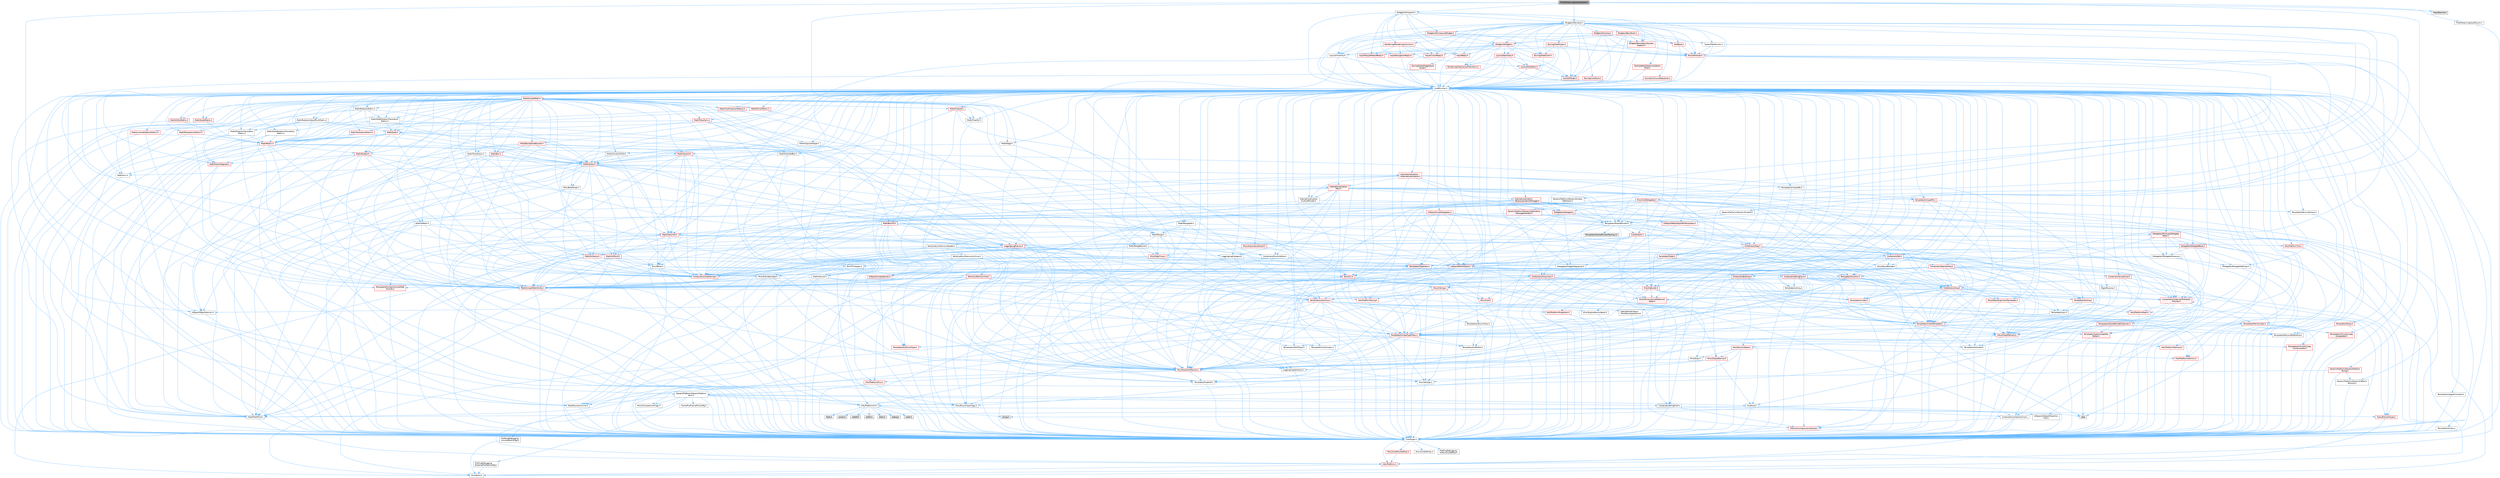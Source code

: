 digraph "IPixelStreamingInputHandler.h"
{
 // INTERACTIVE_SVG=YES
 // LATEX_PDF_SIZE
  bgcolor="transparent";
  edge [fontname=Helvetica,fontsize=10,labelfontname=Helvetica,labelfontsize=10];
  node [fontname=Helvetica,fontsize=10,shape=box,height=0.2,width=0.4];
  Node1 [id="Node000001",label="IPixelStreamingInputHandler.h",height=0.2,width=0.4,color="gray40", fillcolor="grey60", style="filled", fontcolor="black",tooltip=" "];
  Node1 -> Node2 [id="edge1_Node000001_Node000002",color="steelblue1",style="solid",tooltip=" "];
  Node2 [id="Node000002",label="GenericPlatform/GenericPlatform\lMisc.h",height=0.2,width=0.4,color="grey40", fillcolor="white", style="filled",URL="$db/d9a/GenericPlatformMisc_8h.html",tooltip=" "];
  Node2 -> Node3 [id="edge2_Node000002_Node000003",color="steelblue1",style="solid",tooltip=" "];
  Node3 [id="Node000003",label="Containers/StringFwd.h",height=0.2,width=0.4,color="grey40", fillcolor="white", style="filled",URL="$df/d37/StringFwd_8h.html",tooltip=" "];
  Node3 -> Node4 [id="edge3_Node000003_Node000004",color="steelblue1",style="solid",tooltip=" "];
  Node4 [id="Node000004",label="CoreTypes.h",height=0.2,width=0.4,color="grey40", fillcolor="white", style="filled",URL="$dc/dec/CoreTypes_8h.html",tooltip=" "];
  Node4 -> Node5 [id="edge4_Node000004_Node000005",color="steelblue1",style="solid",tooltip=" "];
  Node5 [id="Node000005",label="HAL/Platform.h",height=0.2,width=0.4,color="red", fillcolor="#FFF0F0", style="filled",URL="$d9/dd0/Platform_8h.html",tooltip=" "];
  Node5 -> Node6 [id="edge5_Node000005_Node000006",color="steelblue1",style="solid",tooltip=" "];
  Node6 [id="Node000006",label="Misc/Build.h",height=0.2,width=0.4,color="grey40", fillcolor="white", style="filled",URL="$d3/dbb/Build_8h.html",tooltip=" "];
  Node4 -> Node15 [id="edge6_Node000004_Node000015",color="steelblue1",style="solid",tooltip=" "];
  Node15 [id="Node000015",label="ProfilingDebugging\l/UMemoryDefines.h",height=0.2,width=0.4,color="grey40", fillcolor="white", style="filled",URL="$d2/da2/UMemoryDefines_8h.html",tooltip=" "];
  Node4 -> Node16 [id="edge7_Node000004_Node000016",color="steelblue1",style="solid",tooltip=" "];
  Node16 [id="Node000016",label="Misc/CoreMiscDefines.h",height=0.2,width=0.4,color="red", fillcolor="#FFF0F0", style="filled",URL="$da/d38/CoreMiscDefines_8h.html",tooltip=" "];
  Node16 -> Node5 [id="edge8_Node000016_Node000005",color="steelblue1",style="solid",tooltip=" "];
  Node4 -> Node17 [id="edge9_Node000004_Node000017",color="steelblue1",style="solid",tooltip=" "];
  Node17 [id="Node000017",label="Misc/CoreDefines.h",height=0.2,width=0.4,color="grey40", fillcolor="white", style="filled",URL="$d3/dd2/CoreDefines_8h.html",tooltip=" "];
  Node3 -> Node18 [id="edge10_Node000003_Node000018",color="steelblue1",style="solid",tooltip=" "];
  Node18 [id="Node000018",label="Traits/ElementType.h",height=0.2,width=0.4,color="red", fillcolor="#FFF0F0", style="filled",URL="$d5/d4f/ElementType_8h.html",tooltip=" "];
  Node18 -> Node5 [id="edge11_Node000018_Node000005",color="steelblue1",style="solid",tooltip=" "];
  Node3 -> Node20 [id="edge12_Node000003_Node000020",color="steelblue1",style="solid",tooltip=" "];
  Node20 [id="Node000020",label="Traits/IsContiguousContainer.h",height=0.2,width=0.4,color="red", fillcolor="#FFF0F0", style="filled",URL="$d5/d3c/IsContiguousContainer_8h.html",tooltip=" "];
  Node20 -> Node4 [id="edge13_Node000020_Node000004",color="steelblue1",style="solid",tooltip=" "];
  Node2 -> Node22 [id="edge14_Node000002_Node000022",color="steelblue1",style="solid",tooltip=" "];
  Node22 [id="Node000022",label="CoreFwd.h",height=0.2,width=0.4,color="grey40", fillcolor="white", style="filled",URL="$d1/d1e/CoreFwd_8h.html",tooltip=" "];
  Node22 -> Node4 [id="edge15_Node000022_Node000004",color="steelblue1",style="solid",tooltip=" "];
  Node22 -> Node23 [id="edge16_Node000022_Node000023",color="steelblue1",style="solid",tooltip=" "];
  Node23 [id="Node000023",label="Containers/ContainersFwd.h",height=0.2,width=0.4,color="grey40", fillcolor="white", style="filled",URL="$d4/d0a/ContainersFwd_8h.html",tooltip=" "];
  Node23 -> Node5 [id="edge17_Node000023_Node000005",color="steelblue1",style="solid",tooltip=" "];
  Node23 -> Node4 [id="edge18_Node000023_Node000004",color="steelblue1",style="solid",tooltip=" "];
  Node23 -> Node20 [id="edge19_Node000023_Node000020",color="steelblue1",style="solid",tooltip=" "];
  Node22 -> Node24 [id="edge20_Node000022_Node000024",color="steelblue1",style="solid",tooltip=" "];
  Node24 [id="Node000024",label="Math/MathFwd.h",height=0.2,width=0.4,color="grey40", fillcolor="white", style="filled",URL="$d2/d10/MathFwd_8h.html",tooltip=" "];
  Node24 -> Node5 [id="edge21_Node000024_Node000005",color="steelblue1",style="solid",tooltip=" "];
  Node22 -> Node25 [id="edge22_Node000022_Node000025",color="steelblue1",style="solid",tooltip=" "];
  Node25 [id="Node000025",label="UObject/UObjectHierarchy\lFwd.h",height=0.2,width=0.4,color="grey40", fillcolor="white", style="filled",URL="$d3/d13/UObjectHierarchyFwd_8h.html",tooltip=" "];
  Node2 -> Node4 [id="edge23_Node000002_Node000004",color="steelblue1",style="solid",tooltip=" "];
  Node2 -> Node26 [id="edge24_Node000002_Node000026",color="steelblue1",style="solid",tooltip=" "];
  Node26 [id="Node000026",label="FramePro/FrameProConfig.h",height=0.2,width=0.4,color="grey40", fillcolor="white", style="filled",URL="$d7/d90/FrameProConfig_8h.html",tooltip=" "];
  Node2 -> Node27 [id="edge25_Node000002_Node000027",color="steelblue1",style="solid",tooltip=" "];
  Node27 [id="Node000027",label="HAL/PlatformCrt.h",height=0.2,width=0.4,color="grey40", fillcolor="white", style="filled",URL="$d8/d75/PlatformCrt_8h.html",tooltip=" "];
  Node27 -> Node28 [id="edge26_Node000027_Node000028",color="steelblue1",style="solid",tooltip=" "];
  Node28 [id="Node000028",label="new",height=0.2,width=0.4,color="grey60", fillcolor="#E0E0E0", style="filled",tooltip=" "];
  Node27 -> Node29 [id="edge27_Node000027_Node000029",color="steelblue1",style="solid",tooltip=" "];
  Node29 [id="Node000029",label="wchar.h",height=0.2,width=0.4,color="grey60", fillcolor="#E0E0E0", style="filled",tooltip=" "];
  Node27 -> Node30 [id="edge28_Node000027_Node000030",color="steelblue1",style="solid",tooltip=" "];
  Node30 [id="Node000030",label="stddef.h",height=0.2,width=0.4,color="grey60", fillcolor="#E0E0E0", style="filled",tooltip=" "];
  Node27 -> Node31 [id="edge29_Node000027_Node000031",color="steelblue1",style="solid",tooltip=" "];
  Node31 [id="Node000031",label="stdlib.h",height=0.2,width=0.4,color="grey60", fillcolor="#E0E0E0", style="filled",tooltip=" "];
  Node27 -> Node32 [id="edge30_Node000027_Node000032",color="steelblue1",style="solid",tooltip=" "];
  Node32 [id="Node000032",label="stdio.h",height=0.2,width=0.4,color="grey60", fillcolor="#E0E0E0", style="filled",tooltip=" "];
  Node27 -> Node33 [id="edge31_Node000027_Node000033",color="steelblue1",style="solid",tooltip=" "];
  Node33 [id="Node000033",label="stdarg.h",height=0.2,width=0.4,color="grey60", fillcolor="#E0E0E0", style="filled",tooltip=" "];
  Node27 -> Node34 [id="edge32_Node000027_Node000034",color="steelblue1",style="solid",tooltip=" "];
  Node34 [id="Node000034",label="math.h",height=0.2,width=0.4,color="grey60", fillcolor="#E0E0E0", style="filled",tooltip=" "];
  Node27 -> Node35 [id="edge33_Node000027_Node000035",color="steelblue1",style="solid",tooltip=" "];
  Node35 [id="Node000035",label="float.h",height=0.2,width=0.4,color="grey60", fillcolor="#E0E0E0", style="filled",tooltip=" "];
  Node27 -> Node36 [id="edge34_Node000027_Node000036",color="steelblue1",style="solid",tooltip=" "];
  Node36 [id="Node000036",label="string.h",height=0.2,width=0.4,color="grey60", fillcolor="#E0E0E0", style="filled",tooltip=" "];
  Node2 -> Node37 [id="edge35_Node000002_Node000037",color="steelblue1",style="solid",tooltip=" "];
  Node37 [id="Node000037",label="Math/NumericLimits.h",height=0.2,width=0.4,color="grey40", fillcolor="white", style="filled",URL="$df/d1b/NumericLimits_8h.html",tooltip=" "];
  Node37 -> Node4 [id="edge36_Node000037_Node000004",color="steelblue1",style="solid",tooltip=" "];
  Node2 -> Node38 [id="edge37_Node000002_Node000038",color="steelblue1",style="solid",tooltip=" "];
  Node38 [id="Node000038",label="Misc/CompressionFlags.h",height=0.2,width=0.4,color="grey40", fillcolor="white", style="filled",URL="$d9/d76/CompressionFlags_8h.html",tooltip=" "];
  Node2 -> Node39 [id="edge38_Node000002_Node000039",color="steelblue1",style="solid",tooltip=" "];
  Node39 [id="Node000039",label="Misc/EnumClassFlags.h",height=0.2,width=0.4,color="grey40", fillcolor="white", style="filled",URL="$d8/de7/EnumClassFlags_8h.html",tooltip=" "];
  Node2 -> Node40 [id="edge39_Node000002_Node000040",color="steelblue1",style="solid",tooltip=" "];
  Node40 [id="Node000040",label="ProfilingDebugging\l/CsvProfilerConfig.h",height=0.2,width=0.4,color="grey40", fillcolor="white", style="filled",URL="$d3/d88/CsvProfilerConfig_8h.html",tooltip=" "];
  Node40 -> Node6 [id="edge40_Node000040_Node000006",color="steelblue1",style="solid",tooltip=" "];
  Node2 -> Node41 [id="edge41_Node000002_Node000041",color="steelblue1",style="solid",tooltip=" "];
  Node41 [id="Node000041",label="ProfilingDebugging\l/ExternalProfilerConfig.h",height=0.2,width=0.4,color="grey40", fillcolor="white", style="filled",URL="$d3/dbb/ExternalProfilerConfig_8h.html",tooltip=" "];
  Node41 -> Node6 [id="edge42_Node000041_Node000006",color="steelblue1",style="solid",tooltip=" "];
  Node1 -> Node42 [id="edge43_Node000001_Node000042",color="steelblue1",style="solid",tooltip=" "];
  Node42 [id="Node000042",label="IInputDevice.h",height=0.2,width=0.4,color="grey60", fillcolor="#E0E0E0", style="filled",tooltip=" "];
  Node1 -> Node43 [id="edge44_Node000001_Node000043",color="steelblue1",style="solid",tooltip=" "];
  Node43 [id="Node000043",label="Widgets/SViewport.h",height=0.2,width=0.4,color="grey40", fillcolor="white", style="filled",URL="$d8/db1/SViewport_8h.html",tooltip=" "];
  Node43 -> Node44 [id="edge45_Node000043_Node000044",color="steelblue1",style="solid",tooltip=" "];
  Node44 [id="Node000044",label="CoreMinimal.h",height=0.2,width=0.4,color="grey40", fillcolor="white", style="filled",URL="$d7/d67/CoreMinimal_8h.html",tooltip=" "];
  Node44 -> Node4 [id="edge46_Node000044_Node000004",color="steelblue1",style="solid",tooltip=" "];
  Node44 -> Node22 [id="edge47_Node000044_Node000022",color="steelblue1",style="solid",tooltip=" "];
  Node44 -> Node25 [id="edge48_Node000044_Node000025",color="steelblue1",style="solid",tooltip=" "];
  Node44 -> Node23 [id="edge49_Node000044_Node000023",color="steelblue1",style="solid",tooltip=" "];
  Node44 -> Node45 [id="edge50_Node000044_Node000045",color="steelblue1",style="solid",tooltip=" "];
  Node45 [id="Node000045",label="Misc/VarArgs.h",height=0.2,width=0.4,color="grey40", fillcolor="white", style="filled",URL="$d5/d6f/VarArgs_8h.html",tooltip=" "];
  Node45 -> Node4 [id="edge51_Node000045_Node000004",color="steelblue1",style="solid",tooltip=" "];
  Node44 -> Node46 [id="edge52_Node000044_Node000046",color="steelblue1",style="solid",tooltip=" "];
  Node46 [id="Node000046",label="Logging/LogVerbosity.h",height=0.2,width=0.4,color="grey40", fillcolor="white", style="filled",URL="$d2/d8f/LogVerbosity_8h.html",tooltip=" "];
  Node46 -> Node4 [id="edge53_Node000046_Node000004",color="steelblue1",style="solid",tooltip=" "];
  Node44 -> Node47 [id="edge54_Node000044_Node000047",color="steelblue1",style="solid",tooltip=" "];
  Node47 [id="Node000047",label="Misc/OutputDevice.h",height=0.2,width=0.4,color="red", fillcolor="#FFF0F0", style="filled",URL="$d7/d32/OutputDevice_8h.html",tooltip=" "];
  Node47 -> Node22 [id="edge55_Node000047_Node000022",color="steelblue1",style="solid",tooltip=" "];
  Node47 -> Node4 [id="edge56_Node000047_Node000004",color="steelblue1",style="solid",tooltip=" "];
  Node47 -> Node46 [id="edge57_Node000047_Node000046",color="steelblue1",style="solid",tooltip=" "];
  Node47 -> Node45 [id="edge58_Node000047_Node000045",color="steelblue1",style="solid",tooltip=" "];
  Node44 -> Node27 [id="edge59_Node000044_Node000027",color="steelblue1",style="solid",tooltip=" "];
  Node44 -> Node53 [id="edge60_Node000044_Node000053",color="steelblue1",style="solid",tooltip=" "];
  Node53 [id="Node000053",label="HAL/PlatformMisc.h",height=0.2,width=0.4,color="red", fillcolor="#FFF0F0", style="filled",URL="$d0/df5/PlatformMisc_8h.html",tooltip=" "];
  Node53 -> Node4 [id="edge61_Node000053_Node000004",color="steelblue1",style="solid",tooltip=" "];
  Node53 -> Node2 [id="edge62_Node000053_Node000002",color="steelblue1",style="solid",tooltip=" "];
  Node44 -> Node63 [id="edge63_Node000044_Node000063",color="steelblue1",style="solid",tooltip=" "];
  Node63 [id="Node000063",label="Misc/AssertionMacros.h",height=0.2,width=0.4,color="red", fillcolor="#FFF0F0", style="filled",URL="$d0/dfa/AssertionMacros_8h.html",tooltip=" "];
  Node63 -> Node4 [id="edge64_Node000063_Node000004",color="steelblue1",style="solid",tooltip=" "];
  Node63 -> Node5 [id="edge65_Node000063_Node000005",color="steelblue1",style="solid",tooltip=" "];
  Node63 -> Node53 [id="edge66_Node000063_Node000053",color="steelblue1",style="solid",tooltip=" "];
  Node63 -> Node64 [id="edge67_Node000063_Node000064",color="steelblue1",style="solid",tooltip=" "];
  Node64 [id="Node000064",label="Templates/EnableIf.h",height=0.2,width=0.4,color="grey40", fillcolor="white", style="filled",URL="$d7/d60/EnableIf_8h.html",tooltip=" "];
  Node64 -> Node4 [id="edge68_Node000064_Node000004",color="steelblue1",style="solid",tooltip=" "];
  Node63 -> Node45 [id="edge69_Node000063_Node000045",color="steelblue1",style="solid",tooltip=" "];
  Node44 -> Node72 [id="edge70_Node000044_Node000072",color="steelblue1",style="solid",tooltip=" "];
  Node72 [id="Node000072",label="Templates/IsPointer.h",height=0.2,width=0.4,color="grey40", fillcolor="white", style="filled",URL="$d7/d05/IsPointer_8h.html",tooltip=" "];
  Node72 -> Node4 [id="edge71_Node000072_Node000004",color="steelblue1",style="solid",tooltip=" "];
  Node44 -> Node73 [id="edge72_Node000044_Node000073",color="steelblue1",style="solid",tooltip=" "];
  Node73 [id="Node000073",label="HAL/PlatformMemory.h",height=0.2,width=0.4,color="red", fillcolor="#FFF0F0", style="filled",URL="$de/d68/PlatformMemory_8h.html",tooltip=" "];
  Node73 -> Node4 [id="edge73_Node000073_Node000004",color="steelblue1",style="solid",tooltip=" "];
  Node44 -> Node56 [id="edge74_Node000044_Node000056",color="steelblue1",style="solid",tooltip=" "];
  Node56 [id="Node000056",label="HAL/PlatformAtomics.h",height=0.2,width=0.4,color="red", fillcolor="#FFF0F0", style="filled",URL="$d3/d36/PlatformAtomics_8h.html",tooltip=" "];
  Node56 -> Node4 [id="edge75_Node000056_Node000004",color="steelblue1",style="solid",tooltip=" "];
  Node44 -> Node78 [id="edge76_Node000044_Node000078",color="steelblue1",style="solid",tooltip=" "];
  Node78 [id="Node000078",label="Misc/Exec.h",height=0.2,width=0.4,color="grey40", fillcolor="white", style="filled",URL="$de/ddb/Exec_8h.html",tooltip=" "];
  Node78 -> Node4 [id="edge77_Node000078_Node000004",color="steelblue1",style="solid",tooltip=" "];
  Node78 -> Node63 [id="edge78_Node000078_Node000063",color="steelblue1",style="solid",tooltip=" "];
  Node44 -> Node79 [id="edge79_Node000044_Node000079",color="steelblue1",style="solid",tooltip=" "];
  Node79 [id="Node000079",label="HAL/MemoryBase.h",height=0.2,width=0.4,color="red", fillcolor="#FFF0F0", style="filled",URL="$d6/d9f/MemoryBase_8h.html",tooltip=" "];
  Node79 -> Node4 [id="edge80_Node000079_Node000004",color="steelblue1",style="solid",tooltip=" "];
  Node79 -> Node56 [id="edge81_Node000079_Node000056",color="steelblue1",style="solid",tooltip=" "];
  Node79 -> Node27 [id="edge82_Node000079_Node000027",color="steelblue1",style="solid",tooltip=" "];
  Node79 -> Node78 [id="edge83_Node000079_Node000078",color="steelblue1",style="solid",tooltip=" "];
  Node79 -> Node47 [id="edge84_Node000079_Node000047",color="steelblue1",style="solid",tooltip=" "];
  Node44 -> Node89 [id="edge85_Node000044_Node000089",color="steelblue1",style="solid",tooltip=" "];
  Node89 [id="Node000089",label="HAL/UnrealMemory.h",height=0.2,width=0.4,color="red", fillcolor="#FFF0F0", style="filled",URL="$d9/d96/UnrealMemory_8h.html",tooltip=" "];
  Node89 -> Node4 [id="edge86_Node000089_Node000004",color="steelblue1",style="solid",tooltip=" "];
  Node89 -> Node79 [id="edge87_Node000089_Node000079",color="steelblue1",style="solid",tooltip=" "];
  Node89 -> Node73 [id="edge88_Node000089_Node000073",color="steelblue1",style="solid",tooltip=" "];
  Node89 -> Node72 [id="edge89_Node000089_Node000072",color="steelblue1",style="solid",tooltip=" "];
  Node44 -> Node91 [id="edge90_Node000044_Node000091",color="steelblue1",style="solid",tooltip=" "];
  Node91 [id="Node000091",label="Templates/IsArithmetic.h",height=0.2,width=0.4,color="grey40", fillcolor="white", style="filled",URL="$d2/d5d/IsArithmetic_8h.html",tooltip=" "];
  Node91 -> Node4 [id="edge91_Node000091_Node000004",color="steelblue1",style="solid",tooltip=" "];
  Node44 -> Node85 [id="edge92_Node000044_Node000085",color="steelblue1",style="solid",tooltip=" "];
  Node85 [id="Node000085",label="Templates/AndOrNot.h",height=0.2,width=0.4,color="grey40", fillcolor="white", style="filled",URL="$db/d0a/AndOrNot_8h.html",tooltip=" "];
  Node85 -> Node4 [id="edge93_Node000085_Node000004",color="steelblue1",style="solid",tooltip=" "];
  Node44 -> Node92 [id="edge94_Node000044_Node000092",color="steelblue1",style="solid",tooltip=" "];
  Node92 [id="Node000092",label="Templates/IsPODType.h",height=0.2,width=0.4,color="grey40", fillcolor="white", style="filled",URL="$d7/db1/IsPODType_8h.html",tooltip=" "];
  Node92 -> Node4 [id="edge95_Node000092_Node000004",color="steelblue1",style="solid",tooltip=" "];
  Node44 -> Node93 [id="edge96_Node000044_Node000093",color="steelblue1",style="solid",tooltip=" "];
  Node93 [id="Node000093",label="Templates/IsUECoreType.h",height=0.2,width=0.4,color="red", fillcolor="#FFF0F0", style="filled",URL="$d1/db8/IsUECoreType_8h.html",tooltip=" "];
  Node93 -> Node4 [id="edge97_Node000093_Node000004",color="steelblue1",style="solid",tooltip=" "];
  Node44 -> Node86 [id="edge98_Node000044_Node000086",color="steelblue1",style="solid",tooltip=" "];
  Node86 [id="Node000086",label="Templates/IsTriviallyCopy\lConstructible.h",height=0.2,width=0.4,color="red", fillcolor="#FFF0F0", style="filled",URL="$d3/d78/IsTriviallyCopyConstructible_8h.html",tooltip=" "];
  Node86 -> Node4 [id="edge99_Node000086_Node000004",color="steelblue1",style="solid",tooltip=" "];
  Node44 -> Node94 [id="edge100_Node000044_Node000094",color="steelblue1",style="solid",tooltip=" "];
  Node94 [id="Node000094",label="Templates/UnrealTypeTraits.h",height=0.2,width=0.4,color="red", fillcolor="#FFF0F0", style="filled",URL="$d2/d2d/UnrealTypeTraits_8h.html",tooltip=" "];
  Node94 -> Node4 [id="edge101_Node000094_Node000004",color="steelblue1",style="solid",tooltip=" "];
  Node94 -> Node72 [id="edge102_Node000094_Node000072",color="steelblue1",style="solid",tooltip=" "];
  Node94 -> Node63 [id="edge103_Node000094_Node000063",color="steelblue1",style="solid",tooltip=" "];
  Node94 -> Node85 [id="edge104_Node000094_Node000085",color="steelblue1",style="solid",tooltip=" "];
  Node94 -> Node64 [id="edge105_Node000094_Node000064",color="steelblue1",style="solid",tooltip=" "];
  Node94 -> Node91 [id="edge106_Node000094_Node000091",color="steelblue1",style="solid",tooltip=" "];
  Node94 -> Node92 [id="edge107_Node000094_Node000092",color="steelblue1",style="solid",tooltip=" "];
  Node94 -> Node93 [id="edge108_Node000094_Node000093",color="steelblue1",style="solid",tooltip=" "];
  Node94 -> Node86 [id="edge109_Node000094_Node000086",color="steelblue1",style="solid",tooltip=" "];
  Node44 -> Node64 [id="edge110_Node000044_Node000064",color="steelblue1",style="solid",tooltip=" "];
  Node44 -> Node96 [id="edge111_Node000044_Node000096",color="steelblue1",style="solid",tooltip=" "];
  Node96 [id="Node000096",label="Templates/RemoveReference.h",height=0.2,width=0.4,color="grey40", fillcolor="white", style="filled",URL="$da/dbe/RemoveReference_8h.html",tooltip=" "];
  Node96 -> Node4 [id="edge112_Node000096_Node000004",color="steelblue1",style="solid",tooltip=" "];
  Node44 -> Node97 [id="edge113_Node000044_Node000097",color="steelblue1",style="solid",tooltip=" "];
  Node97 [id="Node000097",label="Templates/IntegralConstant.h",height=0.2,width=0.4,color="grey40", fillcolor="white", style="filled",URL="$db/d1b/IntegralConstant_8h.html",tooltip=" "];
  Node97 -> Node4 [id="edge114_Node000097_Node000004",color="steelblue1",style="solid",tooltip=" "];
  Node44 -> Node98 [id="edge115_Node000044_Node000098",color="steelblue1",style="solid",tooltip=" "];
  Node98 [id="Node000098",label="Templates/IsClass.h",height=0.2,width=0.4,color="grey40", fillcolor="white", style="filled",URL="$db/dcb/IsClass_8h.html",tooltip=" "];
  Node98 -> Node4 [id="edge116_Node000098_Node000004",color="steelblue1",style="solid",tooltip=" "];
  Node44 -> Node99 [id="edge117_Node000044_Node000099",color="steelblue1",style="solid",tooltip=" "];
  Node99 [id="Node000099",label="Templates/TypeCompatible\lBytes.h",height=0.2,width=0.4,color="red", fillcolor="#FFF0F0", style="filled",URL="$df/d0a/TypeCompatibleBytes_8h.html",tooltip=" "];
  Node99 -> Node4 [id="edge118_Node000099_Node000004",color="steelblue1",style="solid",tooltip=" "];
  Node99 -> Node36 [id="edge119_Node000099_Node000036",color="steelblue1",style="solid",tooltip=" "];
  Node99 -> Node28 [id="edge120_Node000099_Node000028",color="steelblue1",style="solid",tooltip=" "];
  Node44 -> Node20 [id="edge121_Node000044_Node000020",color="steelblue1",style="solid",tooltip=" "];
  Node44 -> Node100 [id="edge122_Node000044_Node000100",color="steelblue1",style="solid",tooltip=" "];
  Node100 [id="Node000100",label="Templates/UnrealTemplate.h",height=0.2,width=0.4,color="red", fillcolor="#FFF0F0", style="filled",URL="$d4/d24/UnrealTemplate_8h.html",tooltip=" "];
  Node100 -> Node4 [id="edge123_Node000100_Node000004",color="steelblue1",style="solid",tooltip=" "];
  Node100 -> Node72 [id="edge124_Node000100_Node000072",color="steelblue1",style="solid",tooltip=" "];
  Node100 -> Node89 [id="edge125_Node000100_Node000089",color="steelblue1",style="solid",tooltip=" "];
  Node100 -> Node94 [id="edge126_Node000100_Node000094",color="steelblue1",style="solid",tooltip=" "];
  Node100 -> Node96 [id="edge127_Node000100_Node000096",color="steelblue1",style="solid",tooltip=" "];
  Node100 -> Node99 [id="edge128_Node000100_Node000099",color="steelblue1",style="solid",tooltip=" "];
  Node100 -> Node20 [id="edge129_Node000100_Node000020",color="steelblue1",style="solid",tooltip=" "];
  Node44 -> Node37 [id="edge130_Node000044_Node000037",color="steelblue1",style="solid",tooltip=" "];
  Node44 -> Node104 [id="edge131_Node000044_Node000104",color="steelblue1",style="solid",tooltip=" "];
  Node104 [id="Node000104",label="HAL/PlatformMath.h",height=0.2,width=0.4,color="red", fillcolor="#FFF0F0", style="filled",URL="$dc/d53/PlatformMath_8h.html",tooltip=" "];
  Node104 -> Node4 [id="edge132_Node000104_Node000004",color="steelblue1",style="solid",tooltip=" "];
  Node44 -> Node87 [id="edge133_Node000044_Node000087",color="steelblue1",style="solid",tooltip=" "];
  Node87 [id="Node000087",label="Templates/IsTriviallyCopy\lAssignable.h",height=0.2,width=0.4,color="red", fillcolor="#FFF0F0", style="filled",URL="$d2/df2/IsTriviallyCopyAssignable_8h.html",tooltip=" "];
  Node87 -> Node4 [id="edge134_Node000087_Node000004",color="steelblue1",style="solid",tooltip=" "];
  Node44 -> Node112 [id="edge135_Node000044_Node000112",color="steelblue1",style="solid",tooltip=" "];
  Node112 [id="Node000112",label="Templates/MemoryOps.h",height=0.2,width=0.4,color="red", fillcolor="#FFF0F0", style="filled",URL="$db/dea/MemoryOps_8h.html",tooltip=" "];
  Node112 -> Node4 [id="edge136_Node000112_Node000004",color="steelblue1",style="solid",tooltip=" "];
  Node112 -> Node89 [id="edge137_Node000112_Node000089",color="steelblue1",style="solid",tooltip=" "];
  Node112 -> Node87 [id="edge138_Node000112_Node000087",color="steelblue1",style="solid",tooltip=" "];
  Node112 -> Node86 [id="edge139_Node000112_Node000086",color="steelblue1",style="solid",tooltip=" "];
  Node112 -> Node94 [id="edge140_Node000112_Node000094",color="steelblue1",style="solid",tooltip=" "];
  Node112 -> Node28 [id="edge141_Node000112_Node000028",color="steelblue1",style="solid",tooltip=" "];
  Node44 -> Node113 [id="edge142_Node000044_Node000113",color="steelblue1",style="solid",tooltip=" "];
  Node113 [id="Node000113",label="Containers/ContainerAllocation\lPolicies.h",height=0.2,width=0.4,color="red", fillcolor="#FFF0F0", style="filled",URL="$d7/dff/ContainerAllocationPolicies_8h.html",tooltip=" "];
  Node113 -> Node4 [id="edge143_Node000113_Node000004",color="steelblue1",style="solid",tooltip=" "];
  Node113 -> Node113 [id="edge144_Node000113_Node000113",color="steelblue1",style="solid",tooltip=" "];
  Node113 -> Node104 [id="edge145_Node000113_Node000104",color="steelblue1",style="solid",tooltip=" "];
  Node113 -> Node89 [id="edge146_Node000113_Node000089",color="steelblue1",style="solid",tooltip=" "];
  Node113 -> Node37 [id="edge147_Node000113_Node000037",color="steelblue1",style="solid",tooltip=" "];
  Node113 -> Node63 [id="edge148_Node000113_Node000063",color="steelblue1",style="solid",tooltip=" "];
  Node113 -> Node112 [id="edge149_Node000113_Node000112",color="steelblue1",style="solid",tooltip=" "];
  Node113 -> Node99 [id="edge150_Node000113_Node000099",color="steelblue1",style="solid",tooltip=" "];
  Node44 -> Node116 [id="edge151_Node000044_Node000116",color="steelblue1",style="solid",tooltip=" "];
  Node116 [id="Node000116",label="Templates/IsEnumClass.h",height=0.2,width=0.4,color="grey40", fillcolor="white", style="filled",URL="$d7/d15/IsEnumClass_8h.html",tooltip=" "];
  Node116 -> Node4 [id="edge152_Node000116_Node000004",color="steelblue1",style="solid",tooltip=" "];
  Node116 -> Node85 [id="edge153_Node000116_Node000085",color="steelblue1",style="solid",tooltip=" "];
  Node44 -> Node117 [id="edge154_Node000044_Node000117",color="steelblue1",style="solid",tooltip=" "];
  Node117 [id="Node000117",label="HAL/PlatformProperties.h",height=0.2,width=0.4,color="red", fillcolor="#FFF0F0", style="filled",URL="$d9/db0/PlatformProperties_8h.html",tooltip=" "];
  Node117 -> Node4 [id="edge155_Node000117_Node000004",color="steelblue1",style="solid",tooltip=" "];
  Node44 -> Node120 [id="edge156_Node000044_Node000120",color="steelblue1",style="solid",tooltip=" "];
  Node120 [id="Node000120",label="Misc/EngineVersionBase.h",height=0.2,width=0.4,color="grey40", fillcolor="white", style="filled",URL="$d5/d2b/EngineVersionBase_8h.html",tooltip=" "];
  Node120 -> Node4 [id="edge157_Node000120_Node000004",color="steelblue1",style="solid",tooltip=" "];
  Node44 -> Node121 [id="edge158_Node000044_Node000121",color="steelblue1",style="solid",tooltip=" "];
  Node121 [id="Node000121",label="Internationalization\l/TextNamespaceFwd.h",height=0.2,width=0.4,color="grey40", fillcolor="white", style="filled",URL="$d8/d97/TextNamespaceFwd_8h.html",tooltip=" "];
  Node121 -> Node4 [id="edge159_Node000121_Node000004",color="steelblue1",style="solid",tooltip=" "];
  Node44 -> Node122 [id="edge160_Node000044_Node000122",color="steelblue1",style="solid",tooltip=" "];
  Node122 [id="Node000122",label="Serialization/Archive.h",height=0.2,width=0.4,color="red", fillcolor="#FFF0F0", style="filled",URL="$d7/d3b/Archive_8h.html",tooltip=" "];
  Node122 -> Node22 [id="edge161_Node000122_Node000022",color="steelblue1",style="solid",tooltip=" "];
  Node122 -> Node4 [id="edge162_Node000122_Node000004",color="steelblue1",style="solid",tooltip=" "];
  Node122 -> Node117 [id="edge163_Node000122_Node000117",color="steelblue1",style="solid",tooltip=" "];
  Node122 -> Node121 [id="edge164_Node000122_Node000121",color="steelblue1",style="solid",tooltip=" "];
  Node122 -> Node24 [id="edge165_Node000122_Node000024",color="steelblue1",style="solid",tooltip=" "];
  Node122 -> Node63 [id="edge166_Node000122_Node000063",color="steelblue1",style="solid",tooltip=" "];
  Node122 -> Node6 [id="edge167_Node000122_Node000006",color="steelblue1",style="solid",tooltip=" "];
  Node122 -> Node38 [id="edge168_Node000122_Node000038",color="steelblue1",style="solid",tooltip=" "];
  Node122 -> Node120 [id="edge169_Node000122_Node000120",color="steelblue1",style="solid",tooltip=" "];
  Node122 -> Node45 [id="edge170_Node000122_Node000045",color="steelblue1",style="solid",tooltip=" "];
  Node122 -> Node64 [id="edge171_Node000122_Node000064",color="steelblue1",style="solid",tooltip=" "];
  Node122 -> Node116 [id="edge172_Node000122_Node000116",color="steelblue1",style="solid",tooltip=" "];
  Node122 -> Node100 [id="edge173_Node000122_Node000100",color="steelblue1",style="solid",tooltip=" "];
  Node122 -> Node125 [id="edge174_Node000122_Node000125",color="steelblue1",style="solid",tooltip=" "];
  Node125 [id="Node000125",label="UObject/ObjectVersion.h",height=0.2,width=0.4,color="grey40", fillcolor="white", style="filled",URL="$da/d63/ObjectVersion_8h.html",tooltip=" "];
  Node125 -> Node4 [id="edge175_Node000125_Node000004",color="steelblue1",style="solid",tooltip=" "];
  Node44 -> Node126 [id="edge176_Node000044_Node000126",color="steelblue1",style="solid",tooltip=" "];
  Node126 [id="Node000126",label="Templates/Less.h",height=0.2,width=0.4,color="grey40", fillcolor="white", style="filled",URL="$de/dc8/Less_8h.html",tooltip=" "];
  Node126 -> Node4 [id="edge177_Node000126_Node000004",color="steelblue1",style="solid",tooltip=" "];
  Node126 -> Node100 [id="edge178_Node000126_Node000100",color="steelblue1",style="solid",tooltip=" "];
  Node44 -> Node127 [id="edge179_Node000044_Node000127",color="steelblue1",style="solid",tooltip=" "];
  Node127 [id="Node000127",label="Templates/Sorting.h",height=0.2,width=0.4,color="red", fillcolor="#FFF0F0", style="filled",URL="$d3/d9e/Sorting_8h.html",tooltip=" "];
  Node127 -> Node4 [id="edge180_Node000127_Node000004",color="steelblue1",style="solid",tooltip=" "];
  Node127 -> Node104 [id="edge181_Node000127_Node000104",color="steelblue1",style="solid",tooltip=" "];
  Node127 -> Node126 [id="edge182_Node000127_Node000126",color="steelblue1",style="solid",tooltip=" "];
  Node44 -> Node138 [id="edge183_Node000044_Node000138",color="steelblue1",style="solid",tooltip=" "];
  Node138 [id="Node000138",label="Misc/Char.h",height=0.2,width=0.4,color="red", fillcolor="#FFF0F0", style="filled",URL="$d0/d58/Char_8h.html",tooltip=" "];
  Node138 -> Node4 [id="edge184_Node000138_Node000004",color="steelblue1",style="solid",tooltip=" "];
  Node44 -> Node141 [id="edge185_Node000044_Node000141",color="steelblue1",style="solid",tooltip=" "];
  Node141 [id="Node000141",label="GenericPlatform/GenericPlatform\lStricmp.h",height=0.2,width=0.4,color="grey40", fillcolor="white", style="filled",URL="$d2/d86/GenericPlatformStricmp_8h.html",tooltip=" "];
  Node141 -> Node4 [id="edge186_Node000141_Node000004",color="steelblue1",style="solid",tooltip=" "];
  Node44 -> Node142 [id="edge187_Node000044_Node000142",color="steelblue1",style="solid",tooltip=" "];
  Node142 [id="Node000142",label="GenericPlatform/GenericPlatform\lString.h",height=0.2,width=0.4,color="red", fillcolor="#FFF0F0", style="filled",URL="$dd/d20/GenericPlatformString_8h.html",tooltip=" "];
  Node142 -> Node4 [id="edge188_Node000142_Node000004",color="steelblue1",style="solid",tooltip=" "];
  Node142 -> Node141 [id="edge189_Node000142_Node000141",color="steelblue1",style="solid",tooltip=" "];
  Node142 -> Node64 [id="edge190_Node000142_Node000064",color="steelblue1",style="solid",tooltip=" "];
  Node44 -> Node75 [id="edge191_Node000044_Node000075",color="steelblue1",style="solid",tooltip=" "];
  Node75 [id="Node000075",label="HAL/PlatformString.h",height=0.2,width=0.4,color="red", fillcolor="#FFF0F0", style="filled",URL="$db/db5/PlatformString_8h.html",tooltip=" "];
  Node75 -> Node4 [id="edge192_Node000075_Node000004",color="steelblue1",style="solid",tooltip=" "];
  Node44 -> Node145 [id="edge193_Node000044_Node000145",color="steelblue1",style="solid",tooltip=" "];
  Node145 [id="Node000145",label="Misc/CString.h",height=0.2,width=0.4,color="red", fillcolor="#FFF0F0", style="filled",URL="$d2/d49/CString_8h.html",tooltip=" "];
  Node145 -> Node4 [id="edge194_Node000145_Node000004",color="steelblue1",style="solid",tooltip=" "];
  Node145 -> Node27 [id="edge195_Node000145_Node000027",color="steelblue1",style="solid",tooltip=" "];
  Node145 -> Node75 [id="edge196_Node000145_Node000075",color="steelblue1",style="solid",tooltip=" "];
  Node145 -> Node63 [id="edge197_Node000145_Node000063",color="steelblue1",style="solid",tooltip=" "];
  Node145 -> Node138 [id="edge198_Node000145_Node000138",color="steelblue1",style="solid",tooltip=" "];
  Node145 -> Node45 [id="edge199_Node000145_Node000045",color="steelblue1",style="solid",tooltip=" "];
  Node44 -> Node146 [id="edge200_Node000044_Node000146",color="steelblue1",style="solid",tooltip=" "];
  Node146 [id="Node000146",label="Misc/Crc.h",height=0.2,width=0.4,color="red", fillcolor="#FFF0F0", style="filled",URL="$d4/dd2/Crc_8h.html",tooltip=" "];
  Node146 -> Node4 [id="edge201_Node000146_Node000004",color="steelblue1",style="solid",tooltip=" "];
  Node146 -> Node75 [id="edge202_Node000146_Node000075",color="steelblue1",style="solid",tooltip=" "];
  Node146 -> Node63 [id="edge203_Node000146_Node000063",color="steelblue1",style="solid",tooltip=" "];
  Node146 -> Node145 [id="edge204_Node000146_Node000145",color="steelblue1",style="solid",tooltip=" "];
  Node146 -> Node138 [id="edge205_Node000146_Node000138",color="steelblue1",style="solid",tooltip=" "];
  Node146 -> Node94 [id="edge206_Node000146_Node000094",color="steelblue1",style="solid",tooltip=" "];
  Node44 -> Node137 [id="edge207_Node000044_Node000137",color="steelblue1",style="solid",tooltip=" "];
  Node137 [id="Node000137",label="Math/UnrealMathUtility.h",height=0.2,width=0.4,color="red", fillcolor="#FFF0F0", style="filled",URL="$db/db8/UnrealMathUtility_8h.html",tooltip=" "];
  Node137 -> Node4 [id="edge208_Node000137_Node000004",color="steelblue1",style="solid",tooltip=" "];
  Node137 -> Node63 [id="edge209_Node000137_Node000063",color="steelblue1",style="solid",tooltip=" "];
  Node137 -> Node104 [id="edge210_Node000137_Node000104",color="steelblue1",style="solid",tooltip=" "];
  Node137 -> Node24 [id="edge211_Node000137_Node000024",color="steelblue1",style="solid",tooltip=" "];
  Node44 -> Node147 [id="edge212_Node000044_Node000147",color="steelblue1",style="solid",tooltip=" "];
  Node147 [id="Node000147",label="Containers/UnrealString.h",height=0.2,width=0.4,color="red", fillcolor="#FFF0F0", style="filled",URL="$d5/dba/UnrealString_8h.html",tooltip=" "];
  Node44 -> Node151 [id="edge213_Node000044_Node000151",color="steelblue1",style="solid",tooltip=" "];
  Node151 [id="Node000151",label="Containers/Array.h",height=0.2,width=0.4,color="red", fillcolor="#FFF0F0", style="filled",URL="$df/dd0/Array_8h.html",tooltip=" "];
  Node151 -> Node4 [id="edge214_Node000151_Node000004",color="steelblue1",style="solid",tooltip=" "];
  Node151 -> Node63 [id="edge215_Node000151_Node000063",color="steelblue1",style="solid",tooltip=" "];
  Node151 -> Node152 [id="edge216_Node000151_Node000152",color="steelblue1",style="solid",tooltip=" "];
  Node152 [id="Node000152",label="Misc/IntrusiveUnsetOptional\lState.h",height=0.2,width=0.4,color="red", fillcolor="#FFF0F0", style="filled",URL="$d2/d0a/IntrusiveUnsetOptionalState_8h.html",tooltip=" "];
  Node151 -> Node89 [id="edge217_Node000151_Node000089",color="steelblue1",style="solid",tooltip=" "];
  Node151 -> Node94 [id="edge218_Node000151_Node000094",color="steelblue1",style="solid",tooltip=" "];
  Node151 -> Node100 [id="edge219_Node000151_Node000100",color="steelblue1",style="solid",tooltip=" "];
  Node151 -> Node113 [id="edge220_Node000151_Node000113",color="steelblue1",style="solid",tooltip=" "];
  Node151 -> Node122 [id="edge221_Node000151_Node000122",color="steelblue1",style="solid",tooltip=" "];
  Node151 -> Node130 [id="edge222_Node000151_Node000130",color="steelblue1",style="solid",tooltip=" "];
  Node130 [id="Node000130",label="Templates/Invoke.h",height=0.2,width=0.4,color="red", fillcolor="#FFF0F0", style="filled",URL="$d7/deb/Invoke_8h.html",tooltip=" "];
  Node130 -> Node4 [id="edge223_Node000130_Node000004",color="steelblue1",style="solid",tooltip=" "];
  Node130 -> Node100 [id="edge224_Node000130_Node000100",color="steelblue1",style="solid",tooltip=" "];
  Node151 -> Node126 [id="edge225_Node000151_Node000126",color="steelblue1",style="solid",tooltip=" "];
  Node151 -> Node127 [id="edge226_Node000151_Node000127",color="steelblue1",style="solid",tooltip=" "];
  Node151 -> Node174 [id="edge227_Node000151_Node000174",color="steelblue1",style="solid",tooltip=" "];
  Node174 [id="Node000174",label="Templates/AlignmentTemplates.h",height=0.2,width=0.4,color="red", fillcolor="#FFF0F0", style="filled",URL="$dd/d32/AlignmentTemplates_8h.html",tooltip=" "];
  Node174 -> Node4 [id="edge228_Node000174_Node000004",color="steelblue1",style="solid",tooltip=" "];
  Node174 -> Node72 [id="edge229_Node000174_Node000072",color="steelblue1",style="solid",tooltip=" "];
  Node151 -> Node18 [id="edge230_Node000151_Node000018",color="steelblue1",style="solid",tooltip=" "];
  Node44 -> Node175 [id="edge231_Node000044_Node000175",color="steelblue1",style="solid",tooltip=" "];
  Node175 [id="Node000175",label="Misc/FrameNumber.h",height=0.2,width=0.4,color="grey40", fillcolor="white", style="filled",URL="$dd/dbd/FrameNumber_8h.html",tooltip=" "];
  Node175 -> Node4 [id="edge232_Node000175_Node000004",color="steelblue1",style="solid",tooltip=" "];
  Node175 -> Node37 [id="edge233_Node000175_Node000037",color="steelblue1",style="solid",tooltip=" "];
  Node175 -> Node137 [id="edge234_Node000175_Node000137",color="steelblue1",style="solid",tooltip=" "];
  Node175 -> Node64 [id="edge235_Node000175_Node000064",color="steelblue1",style="solid",tooltip=" "];
  Node175 -> Node94 [id="edge236_Node000175_Node000094",color="steelblue1",style="solid",tooltip=" "];
  Node44 -> Node176 [id="edge237_Node000044_Node000176",color="steelblue1",style="solid",tooltip=" "];
  Node176 [id="Node000176",label="Misc/Timespan.h",height=0.2,width=0.4,color="grey40", fillcolor="white", style="filled",URL="$da/dd9/Timespan_8h.html",tooltip=" "];
  Node176 -> Node4 [id="edge238_Node000176_Node000004",color="steelblue1",style="solid",tooltip=" "];
  Node176 -> Node177 [id="edge239_Node000176_Node000177",color="steelblue1",style="solid",tooltip=" "];
  Node177 [id="Node000177",label="Math/Interval.h",height=0.2,width=0.4,color="grey40", fillcolor="white", style="filled",URL="$d1/d55/Interval_8h.html",tooltip=" "];
  Node177 -> Node4 [id="edge240_Node000177_Node000004",color="steelblue1",style="solid",tooltip=" "];
  Node177 -> Node91 [id="edge241_Node000177_Node000091",color="steelblue1",style="solid",tooltip=" "];
  Node177 -> Node94 [id="edge242_Node000177_Node000094",color="steelblue1",style="solid",tooltip=" "];
  Node177 -> Node37 [id="edge243_Node000177_Node000037",color="steelblue1",style="solid",tooltip=" "];
  Node177 -> Node137 [id="edge244_Node000177_Node000137",color="steelblue1",style="solid",tooltip=" "];
  Node176 -> Node137 [id="edge245_Node000176_Node000137",color="steelblue1",style="solid",tooltip=" "];
  Node176 -> Node63 [id="edge246_Node000176_Node000063",color="steelblue1",style="solid",tooltip=" "];
  Node44 -> Node178 [id="edge247_Node000044_Node000178",color="steelblue1",style="solid",tooltip=" "];
  Node178 [id="Node000178",label="Containers/StringConv.h",height=0.2,width=0.4,color="red", fillcolor="#FFF0F0", style="filled",URL="$d3/ddf/StringConv_8h.html",tooltip=" "];
  Node178 -> Node4 [id="edge248_Node000178_Node000004",color="steelblue1",style="solid",tooltip=" "];
  Node178 -> Node63 [id="edge249_Node000178_Node000063",color="steelblue1",style="solid",tooltip=" "];
  Node178 -> Node113 [id="edge250_Node000178_Node000113",color="steelblue1",style="solid",tooltip=" "];
  Node178 -> Node151 [id="edge251_Node000178_Node000151",color="steelblue1",style="solid",tooltip=" "];
  Node178 -> Node145 [id="edge252_Node000178_Node000145",color="steelblue1",style="solid",tooltip=" "];
  Node178 -> Node179 [id="edge253_Node000178_Node000179",color="steelblue1",style="solid",tooltip=" "];
  Node179 [id="Node000179",label="Templates/IsArray.h",height=0.2,width=0.4,color="grey40", fillcolor="white", style="filled",URL="$d8/d8d/IsArray_8h.html",tooltip=" "];
  Node179 -> Node4 [id="edge254_Node000179_Node000004",color="steelblue1",style="solid",tooltip=" "];
  Node178 -> Node100 [id="edge255_Node000178_Node000100",color="steelblue1",style="solid",tooltip=" "];
  Node178 -> Node94 [id="edge256_Node000178_Node000094",color="steelblue1",style="solid",tooltip=" "];
  Node178 -> Node18 [id="edge257_Node000178_Node000018",color="steelblue1",style="solid",tooltip=" "];
  Node178 -> Node20 [id="edge258_Node000178_Node000020",color="steelblue1",style="solid",tooltip=" "];
  Node44 -> Node180 [id="edge259_Node000044_Node000180",color="steelblue1",style="solid",tooltip=" "];
  Node180 [id="Node000180",label="UObject/UnrealNames.h",height=0.2,width=0.4,color="red", fillcolor="#FFF0F0", style="filled",URL="$d8/db1/UnrealNames_8h.html",tooltip=" "];
  Node180 -> Node4 [id="edge260_Node000180_Node000004",color="steelblue1",style="solid",tooltip=" "];
  Node44 -> Node182 [id="edge261_Node000044_Node000182",color="steelblue1",style="solid",tooltip=" "];
  Node182 [id="Node000182",label="UObject/NameTypes.h",height=0.2,width=0.4,color="red", fillcolor="#FFF0F0", style="filled",URL="$d6/d35/NameTypes_8h.html",tooltip=" "];
  Node182 -> Node4 [id="edge262_Node000182_Node000004",color="steelblue1",style="solid",tooltip=" "];
  Node182 -> Node63 [id="edge263_Node000182_Node000063",color="steelblue1",style="solid",tooltip=" "];
  Node182 -> Node89 [id="edge264_Node000182_Node000089",color="steelblue1",style="solid",tooltip=" "];
  Node182 -> Node94 [id="edge265_Node000182_Node000094",color="steelblue1",style="solid",tooltip=" "];
  Node182 -> Node100 [id="edge266_Node000182_Node000100",color="steelblue1",style="solid",tooltip=" "];
  Node182 -> Node147 [id="edge267_Node000182_Node000147",color="steelblue1",style="solid",tooltip=" "];
  Node182 -> Node178 [id="edge268_Node000182_Node000178",color="steelblue1",style="solid",tooltip=" "];
  Node182 -> Node3 [id="edge269_Node000182_Node000003",color="steelblue1",style="solid",tooltip=" "];
  Node182 -> Node180 [id="edge270_Node000182_Node000180",color="steelblue1",style="solid",tooltip=" "];
  Node182 -> Node152 [id="edge271_Node000182_Node000152",color="steelblue1",style="solid",tooltip=" "];
  Node44 -> Node190 [id="edge272_Node000044_Node000190",color="steelblue1",style="solid",tooltip=" "];
  Node190 [id="Node000190",label="Misc/Parse.h",height=0.2,width=0.4,color="grey40", fillcolor="white", style="filled",URL="$dc/d71/Parse_8h.html",tooltip=" "];
  Node190 -> Node3 [id="edge273_Node000190_Node000003",color="steelblue1",style="solid",tooltip=" "];
  Node190 -> Node147 [id="edge274_Node000190_Node000147",color="steelblue1",style="solid",tooltip=" "];
  Node190 -> Node4 [id="edge275_Node000190_Node000004",color="steelblue1",style="solid",tooltip=" "];
  Node190 -> Node27 [id="edge276_Node000190_Node000027",color="steelblue1",style="solid",tooltip=" "];
  Node190 -> Node6 [id="edge277_Node000190_Node000006",color="steelblue1",style="solid",tooltip=" "];
  Node190 -> Node39 [id="edge278_Node000190_Node000039",color="steelblue1",style="solid",tooltip=" "];
  Node190 -> Node191 [id="edge279_Node000190_Node000191",color="steelblue1",style="solid",tooltip=" "];
  Node191 [id="Node000191",label="Templates/Function.h",height=0.2,width=0.4,color="red", fillcolor="#FFF0F0", style="filled",URL="$df/df5/Function_8h.html",tooltip=" "];
  Node191 -> Node4 [id="edge280_Node000191_Node000004",color="steelblue1",style="solid",tooltip=" "];
  Node191 -> Node63 [id="edge281_Node000191_Node000063",color="steelblue1",style="solid",tooltip=" "];
  Node191 -> Node152 [id="edge282_Node000191_Node000152",color="steelblue1",style="solid",tooltip=" "];
  Node191 -> Node89 [id="edge283_Node000191_Node000089",color="steelblue1",style="solid",tooltip=" "];
  Node191 -> Node94 [id="edge284_Node000191_Node000094",color="steelblue1",style="solid",tooltip=" "];
  Node191 -> Node130 [id="edge285_Node000191_Node000130",color="steelblue1",style="solid",tooltip=" "];
  Node191 -> Node100 [id="edge286_Node000191_Node000100",color="steelblue1",style="solid",tooltip=" "];
  Node191 -> Node137 [id="edge287_Node000191_Node000137",color="steelblue1",style="solid",tooltip=" "];
  Node191 -> Node28 [id="edge288_Node000191_Node000028",color="steelblue1",style="solid",tooltip=" "];
  Node44 -> Node174 [id="edge289_Node000044_Node000174",color="steelblue1",style="solid",tooltip=" "];
  Node44 -> Node193 [id="edge290_Node000044_Node000193",color="steelblue1",style="solid",tooltip=" "];
  Node193 [id="Node000193",label="Misc/StructBuilder.h",height=0.2,width=0.4,color="grey40", fillcolor="white", style="filled",URL="$d9/db3/StructBuilder_8h.html",tooltip=" "];
  Node193 -> Node4 [id="edge291_Node000193_Node000004",color="steelblue1",style="solid",tooltip=" "];
  Node193 -> Node137 [id="edge292_Node000193_Node000137",color="steelblue1",style="solid",tooltip=" "];
  Node193 -> Node174 [id="edge293_Node000193_Node000174",color="steelblue1",style="solid",tooltip=" "];
  Node44 -> Node106 [id="edge294_Node000044_Node000106",color="steelblue1",style="solid",tooltip=" "];
  Node106 [id="Node000106",label="Templates/Decay.h",height=0.2,width=0.4,color="red", fillcolor="#FFF0F0", style="filled",URL="$dd/d0f/Decay_8h.html",tooltip=" "];
  Node106 -> Node4 [id="edge295_Node000106_Node000004",color="steelblue1",style="solid",tooltip=" "];
  Node106 -> Node96 [id="edge296_Node000106_Node000096",color="steelblue1",style="solid",tooltip=" "];
  Node44 -> Node194 [id="edge297_Node000044_Node000194",color="steelblue1",style="solid",tooltip=" "];
  Node194 [id="Node000194",label="Templates/PointerIsConvertible\lFromTo.h",height=0.2,width=0.4,color="red", fillcolor="#FFF0F0", style="filled",URL="$d6/d65/PointerIsConvertibleFromTo_8h.html",tooltip=" "];
  Node194 -> Node4 [id="edge298_Node000194_Node000004",color="steelblue1",style="solid",tooltip=" "];
  Node44 -> Node130 [id="edge299_Node000044_Node000130",color="steelblue1",style="solid",tooltip=" "];
  Node44 -> Node191 [id="edge300_Node000044_Node000191",color="steelblue1",style="solid",tooltip=" "];
  Node44 -> Node163 [id="edge301_Node000044_Node000163",color="steelblue1",style="solid",tooltip=" "];
  Node163 [id="Node000163",label="Templates/TypeHash.h",height=0.2,width=0.4,color="red", fillcolor="#FFF0F0", style="filled",URL="$d1/d62/TypeHash_8h.html",tooltip=" "];
  Node163 -> Node4 [id="edge302_Node000163_Node000004",color="steelblue1",style="solid",tooltip=" "];
  Node163 -> Node146 [id="edge303_Node000163_Node000146",color="steelblue1",style="solid",tooltip=" "];
  Node44 -> Node195 [id="edge304_Node000044_Node000195",color="steelblue1",style="solid",tooltip=" "];
  Node195 [id="Node000195",label="Containers/ScriptArray.h",height=0.2,width=0.4,color="red", fillcolor="#FFF0F0", style="filled",URL="$dc/daf/ScriptArray_8h.html",tooltip=" "];
  Node195 -> Node4 [id="edge305_Node000195_Node000004",color="steelblue1",style="solid",tooltip=" "];
  Node195 -> Node63 [id="edge306_Node000195_Node000063",color="steelblue1",style="solid",tooltip=" "];
  Node195 -> Node89 [id="edge307_Node000195_Node000089",color="steelblue1",style="solid",tooltip=" "];
  Node195 -> Node113 [id="edge308_Node000195_Node000113",color="steelblue1",style="solid",tooltip=" "];
  Node195 -> Node151 [id="edge309_Node000195_Node000151",color="steelblue1",style="solid",tooltip=" "];
  Node44 -> Node196 [id="edge310_Node000044_Node000196",color="steelblue1",style="solid",tooltip=" "];
  Node196 [id="Node000196",label="Containers/BitArray.h",height=0.2,width=0.4,color="red", fillcolor="#FFF0F0", style="filled",URL="$d1/de4/BitArray_8h.html",tooltip=" "];
  Node196 -> Node113 [id="edge311_Node000196_Node000113",color="steelblue1",style="solid",tooltip=" "];
  Node196 -> Node4 [id="edge312_Node000196_Node000004",color="steelblue1",style="solid",tooltip=" "];
  Node196 -> Node56 [id="edge313_Node000196_Node000056",color="steelblue1",style="solid",tooltip=" "];
  Node196 -> Node89 [id="edge314_Node000196_Node000089",color="steelblue1",style="solid",tooltip=" "];
  Node196 -> Node137 [id="edge315_Node000196_Node000137",color="steelblue1",style="solid",tooltip=" "];
  Node196 -> Node63 [id="edge316_Node000196_Node000063",color="steelblue1",style="solid",tooltip=" "];
  Node196 -> Node39 [id="edge317_Node000196_Node000039",color="steelblue1",style="solid",tooltip=" "];
  Node196 -> Node122 [id="edge318_Node000196_Node000122",color="steelblue1",style="solid",tooltip=" "];
  Node196 -> Node64 [id="edge319_Node000196_Node000064",color="steelblue1",style="solid",tooltip=" "];
  Node196 -> Node130 [id="edge320_Node000196_Node000130",color="steelblue1",style="solid",tooltip=" "];
  Node196 -> Node100 [id="edge321_Node000196_Node000100",color="steelblue1",style="solid",tooltip=" "];
  Node196 -> Node94 [id="edge322_Node000196_Node000094",color="steelblue1",style="solid",tooltip=" "];
  Node44 -> Node197 [id="edge323_Node000044_Node000197",color="steelblue1",style="solid",tooltip=" "];
  Node197 [id="Node000197",label="Containers/SparseArray.h",height=0.2,width=0.4,color="red", fillcolor="#FFF0F0", style="filled",URL="$d5/dbf/SparseArray_8h.html",tooltip=" "];
  Node197 -> Node4 [id="edge324_Node000197_Node000004",color="steelblue1",style="solid",tooltip=" "];
  Node197 -> Node63 [id="edge325_Node000197_Node000063",color="steelblue1",style="solid",tooltip=" "];
  Node197 -> Node89 [id="edge326_Node000197_Node000089",color="steelblue1",style="solid",tooltip=" "];
  Node197 -> Node94 [id="edge327_Node000197_Node000094",color="steelblue1",style="solid",tooltip=" "];
  Node197 -> Node100 [id="edge328_Node000197_Node000100",color="steelblue1",style="solid",tooltip=" "];
  Node197 -> Node113 [id="edge329_Node000197_Node000113",color="steelblue1",style="solid",tooltip=" "];
  Node197 -> Node126 [id="edge330_Node000197_Node000126",color="steelblue1",style="solid",tooltip=" "];
  Node197 -> Node151 [id="edge331_Node000197_Node000151",color="steelblue1",style="solid",tooltip=" "];
  Node197 -> Node137 [id="edge332_Node000197_Node000137",color="steelblue1",style="solid",tooltip=" "];
  Node197 -> Node195 [id="edge333_Node000197_Node000195",color="steelblue1",style="solid",tooltip=" "];
  Node197 -> Node196 [id="edge334_Node000197_Node000196",color="steelblue1",style="solid",tooltip=" "];
  Node197 -> Node147 [id="edge335_Node000197_Node000147",color="steelblue1",style="solid",tooltip=" "];
  Node197 -> Node152 [id="edge336_Node000197_Node000152",color="steelblue1",style="solid",tooltip=" "];
  Node44 -> Node213 [id="edge337_Node000044_Node000213",color="steelblue1",style="solid",tooltip=" "];
  Node213 [id="Node000213",label="Containers/Set.h",height=0.2,width=0.4,color="red", fillcolor="#FFF0F0", style="filled",URL="$d4/d45/Set_8h.html",tooltip=" "];
  Node213 -> Node113 [id="edge338_Node000213_Node000113",color="steelblue1",style="solid",tooltip=" "];
  Node213 -> Node197 [id="edge339_Node000213_Node000197",color="steelblue1",style="solid",tooltip=" "];
  Node213 -> Node23 [id="edge340_Node000213_Node000023",color="steelblue1",style="solid",tooltip=" "];
  Node213 -> Node137 [id="edge341_Node000213_Node000137",color="steelblue1",style="solid",tooltip=" "];
  Node213 -> Node63 [id="edge342_Node000213_Node000063",color="steelblue1",style="solid",tooltip=" "];
  Node213 -> Node193 [id="edge343_Node000213_Node000193",color="steelblue1",style="solid",tooltip=" "];
  Node213 -> Node191 [id="edge344_Node000213_Node000191",color="steelblue1",style="solid",tooltip=" "];
  Node213 -> Node127 [id="edge345_Node000213_Node000127",color="steelblue1",style="solid",tooltip=" "];
  Node213 -> Node163 [id="edge346_Node000213_Node000163",color="steelblue1",style="solid",tooltip=" "];
  Node213 -> Node100 [id="edge347_Node000213_Node000100",color="steelblue1",style="solid",tooltip=" "];
  Node44 -> Node216 [id="edge348_Node000044_Node000216",color="steelblue1",style="solid",tooltip=" "];
  Node216 [id="Node000216",label="Algo/Reverse.h",height=0.2,width=0.4,color="grey40", fillcolor="white", style="filled",URL="$d5/d93/Reverse_8h.html",tooltip=" "];
  Node216 -> Node4 [id="edge349_Node000216_Node000004",color="steelblue1",style="solid",tooltip=" "];
  Node216 -> Node100 [id="edge350_Node000216_Node000100",color="steelblue1",style="solid",tooltip=" "];
  Node44 -> Node217 [id="edge351_Node000044_Node000217",color="steelblue1",style="solid",tooltip=" "];
  Node217 [id="Node000217",label="Containers/Map.h",height=0.2,width=0.4,color="red", fillcolor="#FFF0F0", style="filled",URL="$df/d79/Map_8h.html",tooltip=" "];
  Node217 -> Node4 [id="edge352_Node000217_Node000004",color="steelblue1",style="solid",tooltip=" "];
  Node217 -> Node216 [id="edge353_Node000217_Node000216",color="steelblue1",style="solid",tooltip=" "];
  Node217 -> Node213 [id="edge354_Node000217_Node000213",color="steelblue1",style="solid",tooltip=" "];
  Node217 -> Node147 [id="edge355_Node000217_Node000147",color="steelblue1",style="solid",tooltip=" "];
  Node217 -> Node63 [id="edge356_Node000217_Node000063",color="steelblue1",style="solid",tooltip=" "];
  Node217 -> Node193 [id="edge357_Node000217_Node000193",color="steelblue1",style="solid",tooltip=" "];
  Node217 -> Node191 [id="edge358_Node000217_Node000191",color="steelblue1",style="solid",tooltip=" "];
  Node217 -> Node127 [id="edge359_Node000217_Node000127",color="steelblue1",style="solid",tooltip=" "];
  Node217 -> Node218 [id="edge360_Node000217_Node000218",color="steelblue1",style="solid",tooltip=" "];
  Node218 [id="Node000218",label="Templates/Tuple.h",height=0.2,width=0.4,color="red", fillcolor="#FFF0F0", style="filled",URL="$d2/d4f/Tuple_8h.html",tooltip=" "];
  Node218 -> Node4 [id="edge361_Node000218_Node000004",color="steelblue1",style="solid",tooltip=" "];
  Node218 -> Node100 [id="edge362_Node000218_Node000100",color="steelblue1",style="solid",tooltip=" "];
  Node218 -> Node219 [id="edge363_Node000218_Node000219",color="steelblue1",style="solid",tooltip=" "];
  Node219 [id="Node000219",label="Delegates/IntegerSequence.h",height=0.2,width=0.4,color="grey40", fillcolor="white", style="filled",URL="$d2/dcc/IntegerSequence_8h.html",tooltip=" "];
  Node219 -> Node4 [id="edge364_Node000219_Node000004",color="steelblue1",style="solid",tooltip=" "];
  Node218 -> Node130 [id="edge365_Node000218_Node000130",color="steelblue1",style="solid",tooltip=" "];
  Node218 -> Node163 [id="edge366_Node000218_Node000163",color="steelblue1",style="solid",tooltip=" "];
  Node217 -> Node100 [id="edge367_Node000217_Node000100",color="steelblue1",style="solid",tooltip=" "];
  Node217 -> Node94 [id="edge368_Node000217_Node000094",color="steelblue1",style="solid",tooltip=" "];
  Node44 -> Node221 [id="edge369_Node000044_Node000221",color="steelblue1",style="solid",tooltip=" "];
  Node221 [id="Node000221",label="Math/IntPoint.h",height=0.2,width=0.4,color="red", fillcolor="#FFF0F0", style="filled",URL="$d3/df7/IntPoint_8h.html",tooltip=" "];
  Node221 -> Node4 [id="edge370_Node000221_Node000004",color="steelblue1",style="solid",tooltip=" "];
  Node221 -> Node63 [id="edge371_Node000221_Node000063",color="steelblue1",style="solid",tooltip=" "];
  Node221 -> Node190 [id="edge372_Node000221_Node000190",color="steelblue1",style="solid",tooltip=" "];
  Node221 -> Node24 [id="edge373_Node000221_Node000024",color="steelblue1",style="solid",tooltip=" "];
  Node221 -> Node137 [id="edge374_Node000221_Node000137",color="steelblue1",style="solid",tooltip=" "];
  Node221 -> Node147 [id="edge375_Node000221_Node000147",color="steelblue1",style="solid",tooltip=" "];
  Node221 -> Node163 [id="edge376_Node000221_Node000163",color="steelblue1",style="solid",tooltip=" "];
  Node44 -> Node223 [id="edge377_Node000044_Node000223",color="steelblue1",style="solid",tooltip=" "];
  Node223 [id="Node000223",label="Math/IntVector.h",height=0.2,width=0.4,color="red", fillcolor="#FFF0F0", style="filled",URL="$d7/d44/IntVector_8h.html",tooltip=" "];
  Node223 -> Node4 [id="edge378_Node000223_Node000004",color="steelblue1",style="solid",tooltip=" "];
  Node223 -> Node146 [id="edge379_Node000223_Node000146",color="steelblue1",style="solid",tooltip=" "];
  Node223 -> Node190 [id="edge380_Node000223_Node000190",color="steelblue1",style="solid",tooltip=" "];
  Node223 -> Node24 [id="edge381_Node000223_Node000024",color="steelblue1",style="solid",tooltip=" "];
  Node223 -> Node137 [id="edge382_Node000223_Node000137",color="steelblue1",style="solid",tooltip=" "];
  Node223 -> Node147 [id="edge383_Node000223_Node000147",color="steelblue1",style="solid",tooltip=" "];
  Node44 -> Node224 [id="edge384_Node000044_Node000224",color="steelblue1",style="solid",tooltip=" "];
  Node224 [id="Node000224",label="Logging/LogCategory.h",height=0.2,width=0.4,color="grey40", fillcolor="white", style="filled",URL="$d9/d36/LogCategory_8h.html",tooltip=" "];
  Node224 -> Node4 [id="edge385_Node000224_Node000004",color="steelblue1",style="solid",tooltip=" "];
  Node224 -> Node46 [id="edge386_Node000224_Node000046",color="steelblue1",style="solid",tooltip=" "];
  Node224 -> Node182 [id="edge387_Node000224_Node000182",color="steelblue1",style="solid",tooltip=" "];
  Node44 -> Node225 [id="edge388_Node000044_Node000225",color="steelblue1",style="solid",tooltip=" "];
  Node225 [id="Node000225",label="Logging/LogMacros.h",height=0.2,width=0.4,color="red", fillcolor="#FFF0F0", style="filled",URL="$d0/d16/LogMacros_8h.html",tooltip=" "];
  Node225 -> Node147 [id="edge389_Node000225_Node000147",color="steelblue1",style="solid",tooltip=" "];
  Node225 -> Node4 [id="edge390_Node000225_Node000004",color="steelblue1",style="solid",tooltip=" "];
  Node225 -> Node224 [id="edge391_Node000225_Node000224",color="steelblue1",style="solid",tooltip=" "];
  Node225 -> Node46 [id="edge392_Node000225_Node000046",color="steelblue1",style="solid",tooltip=" "];
  Node225 -> Node63 [id="edge393_Node000225_Node000063",color="steelblue1",style="solid",tooltip=" "];
  Node225 -> Node6 [id="edge394_Node000225_Node000006",color="steelblue1",style="solid",tooltip=" "];
  Node225 -> Node45 [id="edge395_Node000225_Node000045",color="steelblue1",style="solid",tooltip=" "];
  Node225 -> Node64 [id="edge396_Node000225_Node000064",color="steelblue1",style="solid",tooltip=" "];
  Node44 -> Node228 [id="edge397_Node000044_Node000228",color="steelblue1",style="solid",tooltip=" "];
  Node228 [id="Node000228",label="Math/Vector2D.h",height=0.2,width=0.4,color="red", fillcolor="#FFF0F0", style="filled",URL="$d3/db0/Vector2D_8h.html",tooltip=" "];
  Node228 -> Node4 [id="edge398_Node000228_Node000004",color="steelblue1",style="solid",tooltip=" "];
  Node228 -> Node24 [id="edge399_Node000228_Node000024",color="steelblue1",style="solid",tooltip=" "];
  Node228 -> Node63 [id="edge400_Node000228_Node000063",color="steelblue1",style="solid",tooltip=" "];
  Node228 -> Node146 [id="edge401_Node000228_Node000146",color="steelblue1",style="solid",tooltip=" "];
  Node228 -> Node137 [id="edge402_Node000228_Node000137",color="steelblue1",style="solid",tooltip=" "];
  Node228 -> Node147 [id="edge403_Node000228_Node000147",color="steelblue1",style="solid",tooltip=" "];
  Node228 -> Node190 [id="edge404_Node000228_Node000190",color="steelblue1",style="solid",tooltip=" "];
  Node228 -> Node221 [id="edge405_Node000228_Node000221",color="steelblue1",style="solid",tooltip=" "];
  Node228 -> Node225 [id="edge406_Node000228_Node000225",color="steelblue1",style="solid",tooltip=" "];
  Node44 -> Node232 [id="edge407_Node000044_Node000232",color="steelblue1",style="solid",tooltip=" "];
  Node232 [id="Node000232",label="Math/IntRect.h",height=0.2,width=0.4,color="grey40", fillcolor="white", style="filled",URL="$d7/d53/IntRect_8h.html",tooltip=" "];
  Node232 -> Node4 [id="edge408_Node000232_Node000004",color="steelblue1",style="solid",tooltip=" "];
  Node232 -> Node24 [id="edge409_Node000232_Node000024",color="steelblue1",style="solid",tooltip=" "];
  Node232 -> Node137 [id="edge410_Node000232_Node000137",color="steelblue1",style="solid",tooltip=" "];
  Node232 -> Node147 [id="edge411_Node000232_Node000147",color="steelblue1",style="solid",tooltip=" "];
  Node232 -> Node221 [id="edge412_Node000232_Node000221",color="steelblue1",style="solid",tooltip=" "];
  Node232 -> Node228 [id="edge413_Node000232_Node000228",color="steelblue1",style="solid",tooltip=" "];
  Node44 -> Node233 [id="edge414_Node000044_Node000233",color="steelblue1",style="solid",tooltip=" "];
  Node233 [id="Node000233",label="Misc/ByteSwap.h",height=0.2,width=0.4,color="grey40", fillcolor="white", style="filled",URL="$dc/dd7/ByteSwap_8h.html",tooltip=" "];
  Node233 -> Node4 [id="edge415_Node000233_Node000004",color="steelblue1",style="solid",tooltip=" "];
  Node233 -> Node27 [id="edge416_Node000233_Node000027",color="steelblue1",style="solid",tooltip=" "];
  Node44 -> Node162 [id="edge417_Node000044_Node000162",color="steelblue1",style="solid",tooltip=" "];
  Node162 [id="Node000162",label="Containers/EnumAsByte.h",height=0.2,width=0.4,color="grey40", fillcolor="white", style="filled",URL="$d6/d9a/EnumAsByte_8h.html",tooltip=" "];
  Node162 -> Node4 [id="edge418_Node000162_Node000004",color="steelblue1",style="solid",tooltip=" "];
  Node162 -> Node92 [id="edge419_Node000162_Node000092",color="steelblue1",style="solid",tooltip=" "];
  Node162 -> Node163 [id="edge420_Node000162_Node000163",color="steelblue1",style="solid",tooltip=" "];
  Node44 -> Node234 [id="edge421_Node000044_Node000234",color="steelblue1",style="solid",tooltip=" "];
  Node234 [id="Node000234",label="HAL/PlatformTLS.h",height=0.2,width=0.4,color="red", fillcolor="#FFF0F0", style="filled",URL="$d0/def/PlatformTLS_8h.html",tooltip=" "];
  Node234 -> Node4 [id="edge422_Node000234_Node000004",color="steelblue1",style="solid",tooltip=" "];
  Node44 -> Node237 [id="edge423_Node000044_Node000237",color="steelblue1",style="solid",tooltip=" "];
  Node237 [id="Node000237",label="CoreGlobals.h",height=0.2,width=0.4,color="red", fillcolor="#FFF0F0", style="filled",URL="$d5/d8c/CoreGlobals_8h.html",tooltip=" "];
  Node237 -> Node147 [id="edge424_Node000237_Node000147",color="steelblue1",style="solid",tooltip=" "];
  Node237 -> Node4 [id="edge425_Node000237_Node000004",color="steelblue1",style="solid",tooltip=" "];
  Node237 -> Node234 [id="edge426_Node000237_Node000234",color="steelblue1",style="solid",tooltip=" "];
  Node237 -> Node225 [id="edge427_Node000237_Node000225",color="steelblue1",style="solid",tooltip=" "];
  Node237 -> Node6 [id="edge428_Node000237_Node000006",color="steelblue1",style="solid",tooltip=" "];
  Node237 -> Node39 [id="edge429_Node000237_Node000039",color="steelblue1",style="solid",tooltip=" "];
  Node237 -> Node47 [id="edge430_Node000237_Node000047",color="steelblue1",style="solid",tooltip=" "];
  Node237 -> Node182 [id="edge431_Node000237_Node000182",color="steelblue1",style="solid",tooltip=" "];
  Node44 -> Node238 [id="edge432_Node000044_Node000238",color="steelblue1",style="solid",tooltip=" "];
  Node238 [id="Node000238",label="Templates/SharedPointer.h",height=0.2,width=0.4,color="grey40", fillcolor="white", style="filled",URL="$d2/d17/SharedPointer_8h.html",tooltip=" "];
  Node238 -> Node4 [id="edge433_Node000238_Node000004",color="steelblue1",style="solid",tooltip=" "];
  Node238 -> Node152 [id="edge434_Node000238_Node000152",color="steelblue1",style="solid",tooltip=" "];
  Node238 -> Node194 [id="edge435_Node000238_Node000194",color="steelblue1",style="solid",tooltip=" "];
  Node238 -> Node63 [id="edge436_Node000238_Node000063",color="steelblue1",style="solid",tooltip=" "];
  Node238 -> Node89 [id="edge437_Node000238_Node000089",color="steelblue1",style="solid",tooltip=" "];
  Node238 -> Node151 [id="edge438_Node000238_Node000151",color="steelblue1",style="solid",tooltip=" "];
  Node238 -> Node217 [id="edge439_Node000238_Node000217",color="steelblue1",style="solid",tooltip=" "];
  Node238 -> Node237 [id="edge440_Node000238_Node000237",color="steelblue1",style="solid",tooltip=" "];
  Node238 -> Node239 [id="edge441_Node000238_Node000239",color="steelblue1",style="solid",tooltip=" "];
  Node239 [id="Node000239",label="Templates/SharedPointerInternals.h",height=0.2,width=0.4,color="red", fillcolor="#FFF0F0", style="filled",URL="$de/d3a/SharedPointerInternals_8h.html",tooltip=" "];
  Node239 -> Node4 [id="edge442_Node000239_Node000004",color="steelblue1",style="solid",tooltip=" "];
  Node239 -> Node89 [id="edge443_Node000239_Node000089",color="steelblue1",style="solid",tooltip=" "];
  Node239 -> Node63 [id="edge444_Node000239_Node000063",color="steelblue1",style="solid",tooltip=" "];
  Node239 -> Node96 [id="edge445_Node000239_Node000096",color="steelblue1",style="solid",tooltip=" "];
  Node239 -> Node99 [id="edge446_Node000239_Node000099",color="steelblue1",style="solid",tooltip=" "];
  Node238 -> Node242 [id="edge447_Node000238_Node000242",color="steelblue1",style="solid",tooltip=" "];
  Node242 [id="Node000242",label="Templates/SharedPointerTesting.inl",height=0.2,width=0.4,color="grey60", fillcolor="#E0E0E0", style="filled",tooltip=" "];
  Node44 -> Node243 [id="edge448_Node000044_Node000243",color="steelblue1",style="solid",tooltip=" "];
  Node243 [id="Node000243",label="Internationalization\l/CulturePointer.h",height=0.2,width=0.4,color="grey40", fillcolor="white", style="filled",URL="$d6/dbe/CulturePointer_8h.html",tooltip=" "];
  Node243 -> Node4 [id="edge449_Node000243_Node000004",color="steelblue1",style="solid",tooltip=" "];
  Node243 -> Node238 [id="edge450_Node000243_Node000238",color="steelblue1",style="solid",tooltip=" "];
  Node44 -> Node244 [id="edge451_Node000044_Node000244",color="steelblue1",style="solid",tooltip=" "];
  Node244 [id="Node000244",label="UObject/WeakObjectPtrTemplates.h",height=0.2,width=0.4,color="red", fillcolor="#FFF0F0", style="filled",URL="$d8/d3b/WeakObjectPtrTemplates_8h.html",tooltip=" "];
  Node244 -> Node4 [id="edge452_Node000244_Node000004",color="steelblue1",style="solid",tooltip=" "];
  Node244 -> Node217 [id="edge453_Node000244_Node000217",color="steelblue1",style="solid",tooltip=" "];
  Node44 -> Node247 [id="edge454_Node000044_Node000247",color="steelblue1",style="solid",tooltip=" "];
  Node247 [id="Node000247",label="Delegates/DelegateSettings.h",height=0.2,width=0.4,color="grey40", fillcolor="white", style="filled",URL="$d0/d97/DelegateSettings_8h.html",tooltip=" "];
  Node247 -> Node4 [id="edge455_Node000247_Node000004",color="steelblue1",style="solid",tooltip=" "];
  Node44 -> Node248 [id="edge456_Node000044_Node000248",color="steelblue1",style="solid",tooltip=" "];
  Node248 [id="Node000248",label="Delegates/IDelegateInstance.h",height=0.2,width=0.4,color="grey40", fillcolor="white", style="filled",URL="$d2/d10/IDelegateInstance_8h.html",tooltip=" "];
  Node248 -> Node4 [id="edge457_Node000248_Node000004",color="steelblue1",style="solid",tooltip=" "];
  Node248 -> Node163 [id="edge458_Node000248_Node000163",color="steelblue1",style="solid",tooltip=" "];
  Node248 -> Node182 [id="edge459_Node000248_Node000182",color="steelblue1",style="solid",tooltip=" "];
  Node248 -> Node247 [id="edge460_Node000248_Node000247",color="steelblue1",style="solid",tooltip=" "];
  Node44 -> Node249 [id="edge461_Node000044_Node000249",color="steelblue1",style="solid",tooltip=" "];
  Node249 [id="Node000249",label="Delegates/DelegateBase.h",height=0.2,width=0.4,color="red", fillcolor="#FFF0F0", style="filled",URL="$da/d67/DelegateBase_8h.html",tooltip=" "];
  Node249 -> Node4 [id="edge462_Node000249_Node000004",color="steelblue1",style="solid",tooltip=" "];
  Node249 -> Node113 [id="edge463_Node000249_Node000113",color="steelblue1",style="solid",tooltip=" "];
  Node249 -> Node137 [id="edge464_Node000249_Node000137",color="steelblue1",style="solid",tooltip=" "];
  Node249 -> Node182 [id="edge465_Node000249_Node000182",color="steelblue1",style="solid",tooltip=" "];
  Node249 -> Node247 [id="edge466_Node000249_Node000247",color="steelblue1",style="solid",tooltip=" "];
  Node249 -> Node248 [id="edge467_Node000249_Node000248",color="steelblue1",style="solid",tooltip=" "];
  Node44 -> Node257 [id="edge468_Node000044_Node000257",color="steelblue1",style="solid",tooltip=" "];
  Node257 [id="Node000257",label="Delegates/MulticastDelegate\lBase.h",height=0.2,width=0.4,color="red", fillcolor="#FFF0F0", style="filled",URL="$db/d16/MulticastDelegateBase_8h.html",tooltip=" "];
  Node257 -> Node4 [id="edge469_Node000257_Node000004",color="steelblue1",style="solid",tooltip=" "];
  Node257 -> Node113 [id="edge470_Node000257_Node000113",color="steelblue1",style="solid",tooltip=" "];
  Node257 -> Node151 [id="edge471_Node000257_Node000151",color="steelblue1",style="solid",tooltip=" "];
  Node257 -> Node137 [id="edge472_Node000257_Node000137",color="steelblue1",style="solid",tooltip=" "];
  Node257 -> Node248 [id="edge473_Node000257_Node000248",color="steelblue1",style="solid",tooltip=" "];
  Node257 -> Node249 [id="edge474_Node000257_Node000249",color="steelblue1",style="solid",tooltip=" "];
  Node44 -> Node219 [id="edge475_Node000044_Node000219",color="steelblue1",style="solid",tooltip=" "];
  Node44 -> Node218 [id="edge476_Node000044_Node000218",color="steelblue1",style="solid",tooltip=" "];
  Node44 -> Node258 [id="edge477_Node000044_Node000258",color="steelblue1",style="solid",tooltip=" "];
  Node258 [id="Node000258",label="UObject/ScriptDelegates.h",height=0.2,width=0.4,color="red", fillcolor="#FFF0F0", style="filled",URL="$de/d81/ScriptDelegates_8h.html",tooltip=" "];
  Node258 -> Node151 [id="edge478_Node000258_Node000151",color="steelblue1",style="solid",tooltip=" "];
  Node258 -> Node113 [id="edge479_Node000258_Node000113",color="steelblue1",style="solid",tooltip=" "];
  Node258 -> Node147 [id="edge480_Node000258_Node000147",color="steelblue1",style="solid",tooltip=" "];
  Node258 -> Node63 [id="edge481_Node000258_Node000063",color="steelblue1",style="solid",tooltip=" "];
  Node258 -> Node238 [id="edge482_Node000258_Node000238",color="steelblue1",style="solid",tooltip=" "];
  Node258 -> Node163 [id="edge483_Node000258_Node000163",color="steelblue1",style="solid",tooltip=" "];
  Node258 -> Node94 [id="edge484_Node000258_Node000094",color="steelblue1",style="solid",tooltip=" "];
  Node258 -> Node182 [id="edge485_Node000258_Node000182",color="steelblue1",style="solid",tooltip=" "];
  Node44 -> Node260 [id="edge486_Node000044_Node000260",color="steelblue1",style="solid",tooltip=" "];
  Node260 [id="Node000260",label="Delegates/Delegate.h",height=0.2,width=0.4,color="red", fillcolor="#FFF0F0", style="filled",URL="$d4/d80/Delegate_8h.html",tooltip=" "];
  Node260 -> Node4 [id="edge487_Node000260_Node000004",color="steelblue1",style="solid",tooltip=" "];
  Node260 -> Node63 [id="edge488_Node000260_Node000063",color="steelblue1",style="solid",tooltip=" "];
  Node260 -> Node182 [id="edge489_Node000260_Node000182",color="steelblue1",style="solid",tooltip=" "];
  Node260 -> Node238 [id="edge490_Node000260_Node000238",color="steelblue1",style="solid",tooltip=" "];
  Node260 -> Node244 [id="edge491_Node000260_Node000244",color="steelblue1",style="solid",tooltip=" "];
  Node260 -> Node257 [id="edge492_Node000260_Node000257",color="steelblue1",style="solid",tooltip=" "];
  Node260 -> Node219 [id="edge493_Node000260_Node000219",color="steelblue1",style="solid",tooltip=" "];
  Node44 -> Node265 [id="edge494_Node000044_Node000265",color="steelblue1",style="solid",tooltip=" "];
  Node265 [id="Node000265",label="Internationalization\l/TextLocalizationManager.h",height=0.2,width=0.4,color="red", fillcolor="#FFF0F0", style="filled",URL="$d5/d2e/TextLocalizationManager_8h.html",tooltip=" "];
  Node265 -> Node151 [id="edge495_Node000265_Node000151",color="steelblue1",style="solid",tooltip=" "];
  Node265 -> Node189 [id="edge496_Node000265_Node000189",color="steelblue1",style="solid",tooltip=" "];
  Node189 [id="Node000189",label="Containers/ArrayView.h",height=0.2,width=0.4,color="red", fillcolor="#FFF0F0", style="filled",URL="$d7/df4/ArrayView_8h.html",tooltip=" "];
  Node189 -> Node4 [id="edge497_Node000189_Node000004",color="steelblue1",style="solid",tooltip=" "];
  Node189 -> Node23 [id="edge498_Node000189_Node000023",color="steelblue1",style="solid",tooltip=" "];
  Node189 -> Node63 [id="edge499_Node000189_Node000063",color="steelblue1",style="solid",tooltip=" "];
  Node189 -> Node152 [id="edge500_Node000189_Node000152",color="steelblue1",style="solid",tooltip=" "];
  Node189 -> Node130 [id="edge501_Node000189_Node000130",color="steelblue1",style="solid",tooltip=" "];
  Node189 -> Node94 [id="edge502_Node000189_Node000094",color="steelblue1",style="solid",tooltip=" "];
  Node189 -> Node18 [id="edge503_Node000189_Node000018",color="steelblue1",style="solid",tooltip=" "];
  Node189 -> Node151 [id="edge504_Node000189_Node000151",color="steelblue1",style="solid",tooltip=" "];
  Node189 -> Node137 [id="edge505_Node000189_Node000137",color="steelblue1",style="solid",tooltip=" "];
  Node265 -> Node113 [id="edge506_Node000265_Node000113",color="steelblue1",style="solid",tooltip=" "];
  Node265 -> Node217 [id="edge507_Node000265_Node000217",color="steelblue1",style="solid",tooltip=" "];
  Node265 -> Node213 [id="edge508_Node000265_Node000213",color="steelblue1",style="solid",tooltip=" "];
  Node265 -> Node147 [id="edge509_Node000265_Node000147",color="steelblue1",style="solid",tooltip=" "];
  Node265 -> Node4 [id="edge510_Node000265_Node000004",color="steelblue1",style="solid",tooltip=" "];
  Node265 -> Node260 [id="edge511_Node000265_Node000260",color="steelblue1",style="solid",tooltip=" "];
  Node265 -> Node146 [id="edge512_Node000265_Node000146",color="steelblue1",style="solid",tooltip=" "];
  Node265 -> Node39 [id="edge513_Node000265_Node000039",color="steelblue1",style="solid",tooltip=" "];
  Node265 -> Node191 [id="edge514_Node000265_Node000191",color="steelblue1",style="solid",tooltip=" "];
  Node265 -> Node238 [id="edge515_Node000265_Node000238",color="steelblue1",style="solid",tooltip=" "];
  Node44 -> Node206 [id="edge516_Node000044_Node000206",color="steelblue1",style="solid",tooltip=" "];
  Node206 [id="Node000206",label="Misc/Optional.h",height=0.2,width=0.4,color="red", fillcolor="#FFF0F0", style="filled",URL="$d2/dae/Optional_8h.html",tooltip=" "];
  Node206 -> Node4 [id="edge517_Node000206_Node000004",color="steelblue1",style="solid",tooltip=" "];
  Node206 -> Node63 [id="edge518_Node000206_Node000063",color="steelblue1",style="solid",tooltip=" "];
  Node206 -> Node152 [id="edge519_Node000206_Node000152",color="steelblue1",style="solid",tooltip=" "];
  Node206 -> Node112 [id="edge520_Node000206_Node000112",color="steelblue1",style="solid",tooltip=" "];
  Node206 -> Node100 [id="edge521_Node000206_Node000100",color="steelblue1",style="solid",tooltip=" "];
  Node206 -> Node122 [id="edge522_Node000206_Node000122",color="steelblue1",style="solid",tooltip=" "];
  Node44 -> Node179 [id="edge523_Node000044_Node000179",color="steelblue1",style="solid",tooltip=" "];
  Node44 -> Node211 [id="edge524_Node000044_Node000211",color="steelblue1",style="solid",tooltip=" "];
  Node211 [id="Node000211",label="Templates/RemoveExtent.h",height=0.2,width=0.4,color="grey40", fillcolor="white", style="filled",URL="$dc/de9/RemoveExtent_8h.html",tooltip=" "];
  Node211 -> Node4 [id="edge525_Node000211_Node000004",color="steelblue1",style="solid",tooltip=" "];
  Node44 -> Node210 [id="edge526_Node000044_Node000210",color="steelblue1",style="solid",tooltip=" "];
  Node210 [id="Node000210",label="Templates/UniquePtr.h",height=0.2,width=0.4,color="red", fillcolor="#FFF0F0", style="filled",URL="$de/d1a/UniquePtr_8h.html",tooltip=" "];
  Node210 -> Node4 [id="edge527_Node000210_Node000004",color="steelblue1",style="solid",tooltip=" "];
  Node210 -> Node100 [id="edge528_Node000210_Node000100",color="steelblue1",style="solid",tooltip=" "];
  Node210 -> Node179 [id="edge529_Node000210_Node000179",color="steelblue1",style="solid",tooltip=" "];
  Node210 -> Node211 [id="edge530_Node000210_Node000211",color="steelblue1",style="solid",tooltip=" "];
  Node44 -> Node272 [id="edge531_Node000044_Node000272",color="steelblue1",style="solid",tooltip=" "];
  Node272 [id="Node000272",label="Internationalization\l/Text.h",height=0.2,width=0.4,color="red", fillcolor="#FFF0F0", style="filled",URL="$d6/d35/Text_8h.html",tooltip=" "];
  Node272 -> Node4 [id="edge532_Node000272_Node000004",color="steelblue1",style="solid",tooltip=" "];
  Node272 -> Node56 [id="edge533_Node000272_Node000056",color="steelblue1",style="solid",tooltip=" "];
  Node272 -> Node63 [id="edge534_Node000272_Node000063",color="steelblue1",style="solid",tooltip=" "];
  Node272 -> Node39 [id="edge535_Node000272_Node000039",color="steelblue1",style="solid",tooltip=" "];
  Node272 -> Node94 [id="edge536_Node000272_Node000094",color="steelblue1",style="solid",tooltip=" "];
  Node272 -> Node151 [id="edge537_Node000272_Node000151",color="steelblue1",style="solid",tooltip=" "];
  Node272 -> Node147 [id="edge538_Node000272_Node000147",color="steelblue1",style="solid",tooltip=" "];
  Node272 -> Node162 [id="edge539_Node000272_Node000162",color="steelblue1",style="solid",tooltip=" "];
  Node272 -> Node238 [id="edge540_Node000272_Node000238",color="steelblue1",style="solid",tooltip=" "];
  Node272 -> Node243 [id="edge541_Node000272_Node000243",color="steelblue1",style="solid",tooltip=" "];
  Node272 -> Node265 [id="edge542_Node000272_Node000265",color="steelblue1",style="solid",tooltip=" "];
  Node272 -> Node206 [id="edge543_Node000272_Node000206",color="steelblue1",style="solid",tooltip=" "];
  Node272 -> Node210 [id="edge544_Node000272_Node000210",color="steelblue1",style="solid",tooltip=" "];
  Node44 -> Node209 [id="edge545_Node000044_Node000209",color="steelblue1",style="solid",tooltip=" "];
  Node209 [id="Node000209",label="Templates/UniqueObj.h",height=0.2,width=0.4,color="grey40", fillcolor="white", style="filled",URL="$da/d95/UniqueObj_8h.html",tooltip=" "];
  Node209 -> Node4 [id="edge546_Node000209_Node000004",color="steelblue1",style="solid",tooltip=" "];
  Node209 -> Node210 [id="edge547_Node000209_Node000210",color="steelblue1",style="solid",tooltip=" "];
  Node44 -> Node278 [id="edge548_Node000044_Node000278",color="steelblue1",style="solid",tooltip=" "];
  Node278 [id="Node000278",label="Internationalization\l/Internationalization.h",height=0.2,width=0.4,color="red", fillcolor="#FFF0F0", style="filled",URL="$da/de4/Internationalization_8h.html",tooltip=" "];
  Node278 -> Node151 [id="edge549_Node000278_Node000151",color="steelblue1",style="solid",tooltip=" "];
  Node278 -> Node147 [id="edge550_Node000278_Node000147",color="steelblue1",style="solid",tooltip=" "];
  Node278 -> Node4 [id="edge551_Node000278_Node000004",color="steelblue1",style="solid",tooltip=" "];
  Node278 -> Node260 [id="edge552_Node000278_Node000260",color="steelblue1",style="solid",tooltip=" "];
  Node278 -> Node243 [id="edge553_Node000278_Node000243",color="steelblue1",style="solid",tooltip=" "];
  Node278 -> Node272 [id="edge554_Node000278_Node000272",color="steelblue1",style="solid",tooltip=" "];
  Node278 -> Node238 [id="edge555_Node000278_Node000238",color="steelblue1",style="solid",tooltip=" "];
  Node278 -> Node218 [id="edge556_Node000278_Node000218",color="steelblue1",style="solid",tooltip=" "];
  Node278 -> Node209 [id="edge557_Node000278_Node000209",color="steelblue1",style="solid",tooltip=" "];
  Node278 -> Node182 [id="edge558_Node000278_Node000182",color="steelblue1",style="solid",tooltip=" "];
  Node44 -> Node279 [id="edge559_Node000044_Node000279",color="steelblue1",style="solid",tooltip=" "];
  Node279 [id="Node000279",label="Math/Vector.h",height=0.2,width=0.4,color="red", fillcolor="#FFF0F0", style="filled",URL="$d6/dbe/Vector_8h.html",tooltip=" "];
  Node279 -> Node4 [id="edge560_Node000279_Node000004",color="steelblue1",style="solid",tooltip=" "];
  Node279 -> Node63 [id="edge561_Node000279_Node000063",color="steelblue1",style="solid",tooltip=" "];
  Node279 -> Node24 [id="edge562_Node000279_Node000024",color="steelblue1",style="solid",tooltip=" "];
  Node279 -> Node37 [id="edge563_Node000279_Node000037",color="steelblue1",style="solid",tooltip=" "];
  Node279 -> Node146 [id="edge564_Node000279_Node000146",color="steelblue1",style="solid",tooltip=" "];
  Node279 -> Node137 [id="edge565_Node000279_Node000137",color="steelblue1",style="solid",tooltip=" "];
  Node279 -> Node147 [id="edge566_Node000279_Node000147",color="steelblue1",style="solid",tooltip=" "];
  Node279 -> Node190 [id="edge567_Node000279_Node000190",color="steelblue1",style="solid",tooltip=" "];
  Node279 -> Node221 [id="edge568_Node000279_Node000221",color="steelblue1",style="solid",tooltip=" "];
  Node279 -> Node225 [id="edge569_Node000279_Node000225",color="steelblue1",style="solid",tooltip=" "];
  Node279 -> Node228 [id="edge570_Node000279_Node000228",color="steelblue1",style="solid",tooltip=" "];
  Node279 -> Node233 [id="edge571_Node000279_Node000233",color="steelblue1",style="solid",tooltip=" "];
  Node279 -> Node272 [id="edge572_Node000279_Node000272",color="steelblue1",style="solid",tooltip=" "];
  Node279 -> Node278 [id="edge573_Node000279_Node000278",color="steelblue1",style="solid",tooltip=" "];
  Node279 -> Node223 [id="edge574_Node000279_Node000223",color="steelblue1",style="solid",tooltip=" "];
  Node279 -> Node282 [id="edge575_Node000279_Node000282",color="steelblue1",style="solid",tooltip=" "];
  Node282 [id="Node000282",label="Math/Axis.h",height=0.2,width=0.4,color="grey40", fillcolor="white", style="filled",URL="$dd/dbb/Axis_8h.html",tooltip=" "];
  Node282 -> Node4 [id="edge576_Node000282_Node000004",color="steelblue1",style="solid",tooltip=" "];
  Node279 -> Node125 [id="edge577_Node000279_Node000125",color="steelblue1",style="solid",tooltip=" "];
  Node44 -> Node283 [id="edge578_Node000044_Node000283",color="steelblue1",style="solid",tooltip=" "];
  Node283 [id="Node000283",label="Math/Vector4.h",height=0.2,width=0.4,color="red", fillcolor="#FFF0F0", style="filled",URL="$d7/d36/Vector4_8h.html",tooltip=" "];
  Node283 -> Node4 [id="edge579_Node000283_Node000004",color="steelblue1",style="solid",tooltip=" "];
  Node283 -> Node146 [id="edge580_Node000283_Node000146",color="steelblue1",style="solid",tooltip=" "];
  Node283 -> Node24 [id="edge581_Node000283_Node000024",color="steelblue1",style="solid",tooltip=" "];
  Node283 -> Node137 [id="edge582_Node000283_Node000137",color="steelblue1",style="solid",tooltip=" "];
  Node283 -> Node147 [id="edge583_Node000283_Node000147",color="steelblue1",style="solid",tooltip=" "];
  Node283 -> Node190 [id="edge584_Node000283_Node000190",color="steelblue1",style="solid",tooltip=" "];
  Node283 -> Node225 [id="edge585_Node000283_Node000225",color="steelblue1",style="solid",tooltip=" "];
  Node283 -> Node228 [id="edge586_Node000283_Node000228",color="steelblue1",style="solid",tooltip=" "];
  Node283 -> Node279 [id="edge587_Node000283_Node000279",color="steelblue1",style="solid",tooltip=" "];
  Node44 -> Node284 [id="edge588_Node000044_Node000284",color="steelblue1",style="solid",tooltip=" "];
  Node284 [id="Node000284",label="Math/VectorRegister.h",height=0.2,width=0.4,color="red", fillcolor="#FFF0F0", style="filled",URL="$da/d8b/VectorRegister_8h.html",tooltip=" "];
  Node284 -> Node4 [id="edge589_Node000284_Node000004",color="steelblue1",style="solid",tooltip=" "];
  Node284 -> Node137 [id="edge590_Node000284_Node000137",color="steelblue1",style="solid",tooltip=" "];
  Node44 -> Node289 [id="edge591_Node000044_Node000289",color="steelblue1",style="solid",tooltip=" "];
  Node289 [id="Node000289",label="Math/TwoVectors.h",height=0.2,width=0.4,color="grey40", fillcolor="white", style="filled",URL="$d4/db4/TwoVectors_8h.html",tooltip=" "];
  Node289 -> Node4 [id="edge592_Node000289_Node000004",color="steelblue1",style="solid",tooltip=" "];
  Node289 -> Node63 [id="edge593_Node000289_Node000063",color="steelblue1",style="solid",tooltip=" "];
  Node289 -> Node137 [id="edge594_Node000289_Node000137",color="steelblue1",style="solid",tooltip=" "];
  Node289 -> Node147 [id="edge595_Node000289_Node000147",color="steelblue1",style="solid",tooltip=" "];
  Node289 -> Node279 [id="edge596_Node000289_Node000279",color="steelblue1",style="solid",tooltip=" "];
  Node44 -> Node290 [id="edge597_Node000044_Node000290",color="steelblue1",style="solid",tooltip=" "];
  Node290 [id="Node000290",label="Math/Edge.h",height=0.2,width=0.4,color="grey40", fillcolor="white", style="filled",URL="$d5/de0/Edge_8h.html",tooltip=" "];
  Node290 -> Node4 [id="edge598_Node000290_Node000004",color="steelblue1",style="solid",tooltip=" "];
  Node290 -> Node279 [id="edge599_Node000290_Node000279",color="steelblue1",style="solid",tooltip=" "];
  Node44 -> Node125 [id="edge600_Node000044_Node000125",color="steelblue1",style="solid",tooltip=" "];
  Node44 -> Node291 [id="edge601_Node000044_Node000291",color="steelblue1",style="solid",tooltip=" "];
  Node291 [id="Node000291",label="Math/CapsuleShape.h",height=0.2,width=0.4,color="grey40", fillcolor="white", style="filled",URL="$d3/d36/CapsuleShape_8h.html",tooltip=" "];
  Node291 -> Node4 [id="edge602_Node000291_Node000004",color="steelblue1",style="solid",tooltip=" "];
  Node291 -> Node279 [id="edge603_Node000291_Node000279",color="steelblue1",style="solid",tooltip=" "];
  Node44 -> Node292 [id="edge604_Node000044_Node000292",color="steelblue1",style="solid",tooltip=" "];
  Node292 [id="Node000292",label="Math/Rotator.h",height=0.2,width=0.4,color="red", fillcolor="#FFF0F0", style="filled",URL="$d8/d3a/Rotator_8h.html",tooltip=" "];
  Node292 -> Node4 [id="edge605_Node000292_Node000004",color="steelblue1",style="solid",tooltip=" "];
  Node292 -> Node24 [id="edge606_Node000292_Node000024",color="steelblue1",style="solid",tooltip=" "];
  Node292 -> Node137 [id="edge607_Node000292_Node000137",color="steelblue1",style="solid",tooltip=" "];
  Node292 -> Node147 [id="edge608_Node000292_Node000147",color="steelblue1",style="solid",tooltip=" "];
  Node292 -> Node190 [id="edge609_Node000292_Node000190",color="steelblue1",style="solid",tooltip=" "];
  Node292 -> Node225 [id="edge610_Node000292_Node000225",color="steelblue1",style="solid",tooltip=" "];
  Node292 -> Node279 [id="edge611_Node000292_Node000279",color="steelblue1",style="solid",tooltip=" "];
  Node292 -> Node284 [id="edge612_Node000292_Node000284",color="steelblue1",style="solid",tooltip=" "];
  Node292 -> Node125 [id="edge613_Node000292_Node000125",color="steelblue1",style="solid",tooltip=" "];
  Node44 -> Node293 [id="edge614_Node000044_Node000293",color="steelblue1",style="solid",tooltip=" "];
  Node293 [id="Node000293",label="Misc/DateTime.h",height=0.2,width=0.4,color="red", fillcolor="#FFF0F0", style="filled",URL="$d1/de9/DateTime_8h.html",tooltip=" "];
  Node293 -> Node3 [id="edge615_Node000293_Node000003",color="steelblue1",style="solid",tooltip=" "];
  Node293 -> Node147 [id="edge616_Node000293_Node000147",color="steelblue1",style="solid",tooltip=" "];
  Node293 -> Node4 [id="edge617_Node000293_Node000004",color="steelblue1",style="solid",tooltip=" "];
  Node293 -> Node176 [id="edge618_Node000293_Node000176",color="steelblue1",style="solid",tooltip=" "];
  Node293 -> Node122 [id="edge619_Node000293_Node000122",color="steelblue1",style="solid",tooltip=" "];
  Node293 -> Node163 [id="edge620_Node000293_Node000163",color="steelblue1",style="solid",tooltip=" "];
  Node44 -> Node294 [id="edge621_Node000044_Node000294",color="steelblue1",style="solid",tooltip=" "];
  Node294 [id="Node000294",label="Math/RangeBound.h",height=0.2,width=0.4,color="grey40", fillcolor="white", style="filled",URL="$d7/dd8/RangeBound_8h.html",tooltip=" "];
  Node294 -> Node4 [id="edge622_Node000294_Node000004",color="steelblue1",style="solid",tooltip=" "];
  Node294 -> Node63 [id="edge623_Node000294_Node000063",color="steelblue1",style="solid",tooltip=" "];
  Node294 -> Node163 [id="edge624_Node000294_Node000163",color="steelblue1",style="solid",tooltip=" "];
  Node294 -> Node162 [id="edge625_Node000294_Node000162",color="steelblue1",style="solid",tooltip=" "];
  Node294 -> Node175 [id="edge626_Node000294_Node000175",color="steelblue1",style="solid",tooltip=" "];
  Node294 -> Node293 [id="edge627_Node000294_Node000293",color="steelblue1",style="solid",tooltip=" "];
  Node44 -> Node295 [id="edge628_Node000044_Node000295",color="steelblue1",style="solid",tooltip=" "];
  Node295 [id="Node000295",label="Misc/AutomationEvent.h",height=0.2,width=0.4,color="red", fillcolor="#FFF0F0", style="filled",URL="$d1/d26/AutomationEvent_8h.html",tooltip=" "];
  Node295 -> Node4 [id="edge629_Node000295_Node000004",color="steelblue1",style="solid",tooltip=" "];
  Node295 -> Node293 [id="edge630_Node000295_Node000293",color="steelblue1",style="solid",tooltip=" "];
  Node44 -> Node296 [id="edge631_Node000044_Node000296",color="steelblue1",style="solid",tooltip=" "];
  Node296 [id="Node000296",label="Math/Range.h",height=0.2,width=0.4,color="grey40", fillcolor="white", style="filled",URL="$d9/db6/Range_8h.html",tooltip=" "];
  Node296 -> Node4 [id="edge632_Node000296_Node000004",color="steelblue1",style="solid",tooltip=" "];
  Node296 -> Node151 [id="edge633_Node000296_Node000151",color="steelblue1",style="solid",tooltip=" "];
  Node296 -> Node63 [id="edge634_Node000296_Node000063",color="steelblue1",style="solid",tooltip=" "];
  Node296 -> Node293 [id="edge635_Node000296_Node000293",color="steelblue1",style="solid",tooltip=" "];
  Node296 -> Node294 [id="edge636_Node000296_Node000294",color="steelblue1",style="solid",tooltip=" "];
  Node296 -> Node175 [id="edge637_Node000296_Node000175",color="steelblue1",style="solid",tooltip=" "];
  Node296 -> Node122 [id="edge638_Node000296_Node000122",color="steelblue1",style="solid",tooltip=" "];
  Node44 -> Node297 [id="edge639_Node000044_Node000297",color="steelblue1",style="solid",tooltip=" "];
  Node297 [id="Node000297",label="Math/RangeSet.h",height=0.2,width=0.4,color="grey40", fillcolor="white", style="filled",URL="$dc/d21/RangeSet_8h.html",tooltip=" "];
  Node297 -> Node4 [id="edge640_Node000297_Node000004",color="steelblue1",style="solid",tooltip=" "];
  Node297 -> Node151 [id="edge641_Node000297_Node000151",color="steelblue1",style="solid",tooltip=" "];
  Node297 -> Node296 [id="edge642_Node000297_Node000296",color="steelblue1",style="solid",tooltip=" "];
  Node297 -> Node122 [id="edge643_Node000297_Node000122",color="steelblue1",style="solid",tooltip=" "];
  Node44 -> Node177 [id="edge644_Node000044_Node000177",color="steelblue1",style="solid",tooltip=" "];
  Node44 -> Node298 [id="edge645_Node000044_Node000298",color="steelblue1",style="solid",tooltip=" "];
  Node298 [id="Node000298",label="Math/Box.h",height=0.2,width=0.4,color="red", fillcolor="#FFF0F0", style="filled",URL="$de/d0f/Box_8h.html",tooltip=" "];
  Node298 -> Node4 [id="edge646_Node000298_Node000004",color="steelblue1",style="solid",tooltip=" "];
  Node298 -> Node63 [id="edge647_Node000298_Node000063",color="steelblue1",style="solid",tooltip=" "];
  Node298 -> Node24 [id="edge648_Node000298_Node000024",color="steelblue1",style="solid",tooltip=" "];
  Node298 -> Node137 [id="edge649_Node000298_Node000137",color="steelblue1",style="solid",tooltip=" "];
  Node298 -> Node147 [id="edge650_Node000298_Node000147",color="steelblue1",style="solid",tooltip=" "];
  Node298 -> Node279 [id="edge651_Node000298_Node000279",color="steelblue1",style="solid",tooltip=" "];
  Node44 -> Node308 [id="edge652_Node000044_Node000308",color="steelblue1",style="solid",tooltip=" "];
  Node308 [id="Node000308",label="Math/Box2D.h",height=0.2,width=0.4,color="red", fillcolor="#FFF0F0", style="filled",URL="$d3/d1c/Box2D_8h.html",tooltip=" "];
  Node308 -> Node151 [id="edge653_Node000308_Node000151",color="steelblue1",style="solid",tooltip=" "];
  Node308 -> Node147 [id="edge654_Node000308_Node000147",color="steelblue1",style="solid",tooltip=" "];
  Node308 -> Node4 [id="edge655_Node000308_Node000004",color="steelblue1",style="solid",tooltip=" "];
  Node308 -> Node24 [id="edge656_Node000308_Node000024",color="steelblue1",style="solid",tooltip=" "];
  Node308 -> Node137 [id="edge657_Node000308_Node000137",color="steelblue1",style="solid",tooltip=" "];
  Node308 -> Node228 [id="edge658_Node000308_Node000228",color="steelblue1",style="solid",tooltip=" "];
  Node308 -> Node63 [id="edge659_Node000308_Node000063",color="steelblue1",style="solid",tooltip=" "];
  Node308 -> Node122 [id="edge660_Node000308_Node000122",color="steelblue1",style="solid",tooltip=" "];
  Node308 -> Node93 [id="edge661_Node000308_Node000093",color="steelblue1",style="solid",tooltip=" "];
  Node308 -> Node94 [id="edge662_Node000308_Node000094",color="steelblue1",style="solid",tooltip=" "];
  Node308 -> Node182 [id="edge663_Node000308_Node000182",color="steelblue1",style="solid",tooltip=" "];
  Node308 -> Node180 [id="edge664_Node000308_Node000180",color="steelblue1",style="solid",tooltip=" "];
  Node44 -> Node309 [id="edge665_Node000044_Node000309",color="steelblue1",style="solid",tooltip=" "];
  Node309 [id="Node000309",label="Math/BoxSphereBounds.h",height=0.2,width=0.4,color="red", fillcolor="#FFF0F0", style="filled",URL="$d3/d0a/BoxSphereBounds_8h.html",tooltip=" "];
  Node309 -> Node4 [id="edge666_Node000309_Node000004",color="steelblue1",style="solid",tooltip=" "];
  Node309 -> Node24 [id="edge667_Node000309_Node000024",color="steelblue1",style="solid",tooltip=" "];
  Node309 -> Node137 [id="edge668_Node000309_Node000137",color="steelblue1",style="solid",tooltip=" "];
  Node309 -> Node147 [id="edge669_Node000309_Node000147",color="steelblue1",style="solid",tooltip=" "];
  Node309 -> Node225 [id="edge670_Node000309_Node000225",color="steelblue1",style="solid",tooltip=" "];
  Node309 -> Node279 [id="edge671_Node000309_Node000279",color="steelblue1",style="solid",tooltip=" "];
  Node309 -> Node298 [id="edge672_Node000309_Node000298",color="steelblue1",style="solid",tooltip=" "];
  Node44 -> Node310 [id="edge673_Node000044_Node000310",color="steelblue1",style="solid",tooltip=" "];
  Node310 [id="Node000310",label="Math/OrientedBox.h",height=0.2,width=0.4,color="grey40", fillcolor="white", style="filled",URL="$d6/db1/OrientedBox_8h.html",tooltip=" "];
  Node310 -> Node4 [id="edge674_Node000310_Node000004",color="steelblue1",style="solid",tooltip=" "];
  Node310 -> Node279 [id="edge675_Node000310_Node000279",color="steelblue1",style="solid",tooltip=" "];
  Node310 -> Node177 [id="edge676_Node000310_Node000177",color="steelblue1",style="solid",tooltip=" "];
  Node44 -> Node282 [id="edge677_Node000044_Node000282",color="steelblue1",style="solid",tooltip=" "];
  Node44 -> Node300 [id="edge678_Node000044_Node000300",color="steelblue1",style="solid",tooltip=" "];
  Node300 [id="Node000300",label="Math/Matrix.h",height=0.2,width=0.4,color="red", fillcolor="#FFF0F0", style="filled",URL="$d3/db1/Matrix_8h.html",tooltip=" "];
  Node300 -> Node4 [id="edge679_Node000300_Node000004",color="steelblue1",style="solid",tooltip=" "];
  Node300 -> Node89 [id="edge680_Node000300_Node000089",color="steelblue1",style="solid",tooltip=" "];
  Node300 -> Node137 [id="edge681_Node000300_Node000137",color="steelblue1",style="solid",tooltip=" "];
  Node300 -> Node147 [id="edge682_Node000300_Node000147",color="steelblue1",style="solid",tooltip=" "];
  Node300 -> Node24 [id="edge683_Node000300_Node000024",color="steelblue1",style="solid",tooltip=" "];
  Node300 -> Node279 [id="edge684_Node000300_Node000279",color="steelblue1",style="solid",tooltip=" "];
  Node300 -> Node283 [id="edge685_Node000300_Node000283",color="steelblue1",style="solid",tooltip=" "];
  Node300 -> Node292 [id="edge686_Node000300_Node000292",color="steelblue1",style="solid",tooltip=" "];
  Node300 -> Node282 [id="edge687_Node000300_Node000282",color="steelblue1",style="solid",tooltip=" "];
  Node300 -> Node125 [id="edge688_Node000300_Node000125",color="steelblue1",style="solid",tooltip=" "];
  Node44 -> Node311 [id="edge689_Node000044_Node000311",color="steelblue1",style="solid",tooltip=" "];
  Node311 [id="Node000311",label="Math/RotationTranslation\lMatrix.h",height=0.2,width=0.4,color="grey40", fillcolor="white", style="filled",URL="$d6/d6f/RotationTranslationMatrix_8h.html",tooltip=" "];
  Node311 -> Node4 [id="edge690_Node000311_Node000004",color="steelblue1",style="solid",tooltip=" "];
  Node311 -> Node137 [id="edge691_Node000311_Node000137",color="steelblue1",style="solid",tooltip=" "];
  Node311 -> Node284 [id="edge692_Node000311_Node000284",color="steelblue1",style="solid",tooltip=" "];
  Node311 -> Node300 [id="edge693_Node000311_Node000300",color="steelblue1",style="solid",tooltip=" "];
  Node44 -> Node312 [id="edge694_Node000044_Node000312",color="steelblue1",style="solid",tooltip=" "];
  Node312 [id="Node000312",label="Math/RotationAboutPointMatrix.h",height=0.2,width=0.4,color="grey40", fillcolor="white", style="filled",URL="$d9/d30/RotationAboutPointMatrix_8h.html",tooltip=" "];
  Node312 -> Node4 [id="edge695_Node000312_Node000004",color="steelblue1",style="solid",tooltip=" "];
  Node312 -> Node279 [id="edge696_Node000312_Node000279",color="steelblue1",style="solid",tooltip=" "];
  Node312 -> Node300 [id="edge697_Node000312_Node000300",color="steelblue1",style="solid",tooltip=" "];
  Node312 -> Node304 [id="edge698_Node000312_Node000304",color="steelblue1",style="solid",tooltip=" "];
  Node304 [id="Node000304",label="Math/Quat.h",height=0.2,width=0.4,color="red", fillcolor="#FFF0F0", style="filled",URL="$d9/de9/Quat_8h.html",tooltip=" "];
  Node304 -> Node4 [id="edge699_Node000304_Node000004",color="steelblue1",style="solid",tooltip=" "];
  Node304 -> Node63 [id="edge700_Node000304_Node000063",color="steelblue1",style="solid",tooltip=" "];
  Node304 -> Node137 [id="edge701_Node000304_Node000137",color="steelblue1",style="solid",tooltip=" "];
  Node304 -> Node147 [id="edge702_Node000304_Node000147",color="steelblue1",style="solid",tooltip=" "];
  Node304 -> Node225 [id="edge703_Node000304_Node000225",color="steelblue1",style="solid",tooltip=" "];
  Node304 -> Node24 [id="edge704_Node000304_Node000024",color="steelblue1",style="solid",tooltip=" "];
  Node304 -> Node279 [id="edge705_Node000304_Node000279",color="steelblue1",style="solid",tooltip=" "];
  Node304 -> Node284 [id="edge706_Node000304_Node000284",color="steelblue1",style="solid",tooltip=" "];
  Node304 -> Node292 [id="edge707_Node000304_Node000292",color="steelblue1",style="solid",tooltip=" "];
  Node304 -> Node300 [id="edge708_Node000304_Node000300",color="steelblue1",style="solid",tooltip=" "];
  Node304 -> Node125 [id="edge709_Node000304_Node000125",color="steelblue1",style="solid",tooltip=" "];
  Node312 -> Node311 [id="edge710_Node000312_Node000311",color="steelblue1",style="solid",tooltip=" "];
  Node44 -> Node313 [id="edge711_Node000044_Node000313",color="steelblue1",style="solid",tooltip=" "];
  Node313 [id="Node000313",label="Math/ScaleRotationTranslation\lMatrix.h",height=0.2,width=0.4,color="grey40", fillcolor="white", style="filled",URL="$db/dbe/ScaleRotationTranslationMatrix_8h.html",tooltip=" "];
  Node313 -> Node4 [id="edge712_Node000313_Node000004",color="steelblue1",style="solid",tooltip=" "];
  Node313 -> Node137 [id="edge713_Node000313_Node000137",color="steelblue1",style="solid",tooltip=" "];
  Node313 -> Node300 [id="edge714_Node000313_Node000300",color="steelblue1",style="solid",tooltip=" "];
  Node44 -> Node314 [id="edge715_Node000044_Node000314",color="steelblue1",style="solid",tooltip=" "];
  Node314 [id="Node000314",label="Math/RotationMatrix.h",height=0.2,width=0.4,color="grey40", fillcolor="white", style="filled",URL="$d9/d6a/RotationMatrix_8h.html",tooltip=" "];
  Node314 -> Node4 [id="edge716_Node000314_Node000004",color="steelblue1",style="solid",tooltip=" "];
  Node314 -> Node279 [id="edge717_Node000314_Node000279",color="steelblue1",style="solid",tooltip=" "];
  Node314 -> Node292 [id="edge718_Node000314_Node000292",color="steelblue1",style="solid",tooltip=" "];
  Node314 -> Node300 [id="edge719_Node000314_Node000300",color="steelblue1",style="solid",tooltip=" "];
  Node314 -> Node311 [id="edge720_Node000314_Node000311",color="steelblue1",style="solid",tooltip=" "];
  Node314 -> Node315 [id="edge721_Node000314_Node000315",color="steelblue1",style="solid",tooltip=" "];
  Node315 [id="Node000315",label="Math/QuatRotationTranslation\lMatrix.h",height=0.2,width=0.4,color="grey40", fillcolor="white", style="filled",URL="$df/d18/QuatRotationTranslationMatrix_8h.html",tooltip=" "];
  Node315 -> Node4 [id="edge722_Node000315_Node000004",color="steelblue1",style="solid",tooltip=" "];
  Node315 -> Node63 [id="edge723_Node000315_Node000063",color="steelblue1",style="solid",tooltip=" "];
  Node315 -> Node279 [id="edge724_Node000315_Node000279",color="steelblue1",style="solid",tooltip=" "];
  Node315 -> Node300 [id="edge725_Node000315_Node000300",color="steelblue1",style="solid",tooltip=" "];
  Node315 -> Node304 [id="edge726_Node000315_Node000304",color="steelblue1",style="solid",tooltip=" "];
  Node44 -> Node304 [id="edge727_Node000044_Node000304",color="steelblue1",style="solid",tooltip=" "];
  Node44 -> Node316 [id="edge728_Node000044_Node000316",color="steelblue1",style="solid",tooltip=" "];
  Node316 [id="Node000316",label="Math/PerspectiveMatrix.h",height=0.2,width=0.4,color="red", fillcolor="#FFF0F0", style="filled",URL="$d8/d26/PerspectiveMatrix_8h.html",tooltip=" "];
  Node316 -> Node4 [id="edge729_Node000316_Node000004",color="steelblue1",style="solid",tooltip=" "];
  Node316 -> Node137 [id="edge730_Node000316_Node000137",color="steelblue1",style="solid",tooltip=" "];
  Node316 -> Node300 [id="edge731_Node000316_Node000300",color="steelblue1",style="solid",tooltip=" "];
  Node44 -> Node317 [id="edge732_Node000044_Node000317",color="steelblue1",style="solid",tooltip=" "];
  Node317 [id="Node000317",label="Math/OrthoMatrix.h",height=0.2,width=0.4,color="red", fillcolor="#FFF0F0", style="filled",URL="$d4/d39/OrthoMatrix_8h.html",tooltip=" "];
  Node317 -> Node4 [id="edge733_Node000317_Node000004",color="steelblue1",style="solid",tooltip=" "];
  Node317 -> Node300 [id="edge734_Node000317_Node000300",color="steelblue1",style="solid",tooltip=" "];
  Node44 -> Node318 [id="edge735_Node000044_Node000318",color="steelblue1",style="solid",tooltip=" "];
  Node318 [id="Node000318",label="Math/TranslationMatrix.h",height=0.2,width=0.4,color="red", fillcolor="#FFF0F0", style="filled",URL="$d1/d34/TranslationMatrix_8h.html",tooltip=" "];
  Node318 -> Node4 [id="edge736_Node000318_Node000004",color="steelblue1",style="solid",tooltip=" "];
  Node318 -> Node279 [id="edge737_Node000318_Node000279",color="steelblue1",style="solid",tooltip=" "];
  Node318 -> Node300 [id="edge738_Node000318_Node000300",color="steelblue1",style="solid",tooltip=" "];
  Node44 -> Node315 [id="edge739_Node000044_Node000315",color="steelblue1",style="solid",tooltip=" "];
  Node44 -> Node319 [id="edge740_Node000044_Node000319",color="steelblue1",style="solid",tooltip=" "];
  Node319 [id="Node000319",label="Math/InverseRotationMatrix.h",height=0.2,width=0.4,color="red", fillcolor="#FFF0F0", style="filled",URL="$d9/db8/InverseRotationMatrix_8h.html",tooltip=" "];
  Node319 -> Node4 [id="edge741_Node000319_Node000004",color="steelblue1",style="solid",tooltip=" "];
  Node319 -> Node137 [id="edge742_Node000319_Node000137",color="steelblue1",style="solid",tooltip=" "];
  Node319 -> Node300 [id="edge743_Node000319_Node000300",color="steelblue1",style="solid",tooltip=" "];
  Node44 -> Node320 [id="edge744_Node000044_Node000320",color="steelblue1",style="solid",tooltip=" "];
  Node320 [id="Node000320",label="Math/ScaleMatrix.h",height=0.2,width=0.4,color="red", fillcolor="#FFF0F0", style="filled",URL="$d5/d4e/ScaleMatrix_8h.html",tooltip=" "];
  Node320 -> Node4 [id="edge745_Node000320_Node000004",color="steelblue1",style="solid",tooltip=" "];
  Node320 -> Node300 [id="edge746_Node000320_Node000300",color="steelblue1",style="solid",tooltip=" "];
  Node44 -> Node321 [id="edge747_Node000044_Node000321",color="steelblue1",style="solid",tooltip=" "];
  Node321 [id="Node000321",label="Math/MirrorMatrix.h",height=0.2,width=0.4,color="red", fillcolor="#FFF0F0", style="filled",URL="$d1/d9d/MirrorMatrix_8h.html",tooltip=" "];
  Node321 -> Node4 [id="edge748_Node000321_Node000004",color="steelblue1",style="solid",tooltip=" "];
  Node321 -> Node300 [id="edge749_Node000321_Node000300",color="steelblue1",style="solid",tooltip=" "];
  Node44 -> Node322 [id="edge750_Node000044_Node000322",color="steelblue1",style="solid",tooltip=" "];
  Node322 [id="Node000322",label="Math/ClipProjectionMatrix.h",height=0.2,width=0.4,color="red", fillcolor="#FFF0F0", style="filled",URL="$db/db6/ClipProjectionMatrix_8h.html",tooltip=" "];
  Node322 -> Node4 [id="edge751_Node000322_Node000004",color="steelblue1",style="solid",tooltip=" "];
  Node322 -> Node300 [id="edge752_Node000322_Node000300",color="steelblue1",style="solid",tooltip=" "];
  Node44 -> Node323 [id="edge753_Node000044_Node000323",color="steelblue1",style="solid",tooltip=" "];
  Node323 [id="Node000323",label="Math/Float32.h",height=0.2,width=0.4,color="grey40", fillcolor="white", style="filled",URL="$d4/d65/Float32_8h.html",tooltip=" "];
  Node323 -> Node4 [id="edge754_Node000323_Node000004",color="steelblue1",style="solid",tooltip=" "];
  Node44 -> Node324 [id="edge755_Node000044_Node000324",color="steelblue1",style="solid",tooltip=" "];
  Node324 [id="Node000324",label="Math/Float16.h",height=0.2,width=0.4,color="red", fillcolor="#FFF0F0", style="filled",URL="$d5/d5e/Float16_8h.html",tooltip=" "];
  Node324 -> Node4 [id="edge756_Node000324_Node000004",color="steelblue1",style="solid",tooltip=" "];
  Node324 -> Node122 [id="edge757_Node000324_Node000122",color="steelblue1",style="solid",tooltip=" "];
  Node324 -> Node137 [id="edge758_Node000324_Node000137",color="steelblue1",style="solid",tooltip=" "];
  Node324 -> Node323 [id="edge759_Node000324_Node000323",color="steelblue1",style="solid",tooltip=" "];
  Node44 -> Node303 [id="edge760_Node000044_Node000303",color="steelblue1",style="solid",tooltip=" "];
  Node303 [id="Node000303",label="Math/Transform.h",height=0.2,width=0.4,color="red", fillcolor="#FFF0F0", style="filled",URL="$de/d05/Math_2Transform_8h.html",tooltip=" "];
  Node303 -> Node4 [id="edge761_Node000303_Node000004",color="steelblue1",style="solid",tooltip=" "];
  Node303 -> Node24 [id="edge762_Node000303_Node000024",color="steelblue1",style="solid",tooltip=" "];
  Node303 -> Node304 [id="edge763_Node000303_Node000304",color="steelblue1",style="solid",tooltip=" "];
  Node303 -> Node93 [id="edge764_Node000303_Node000093",color="steelblue1",style="solid",tooltip=" "];
  Node303 -> Node182 [id="edge765_Node000303_Node000182",color="steelblue1",style="solid",tooltip=" "];
  Node303 -> Node180 [id="edge766_Node000303_Node000180",color="steelblue1",style="solid",tooltip=" "];
  Node44 -> Node325 [id="edge767_Node000044_Node000325",color="steelblue1",style="solid",tooltip=" "];
  Node325 [id="Node000325",label="Math/ConvexHull2d.h",height=0.2,width=0.4,color="grey40", fillcolor="white", style="filled",URL="$d1/de3/ConvexHull2d_8h.html",tooltip=" "];
  Node325 -> Node4 [id="edge768_Node000325_Node000004",color="steelblue1",style="solid",tooltip=" "];
  Node325 -> Node228 [id="edge769_Node000325_Node000228",color="steelblue1",style="solid",tooltip=" "];
  Node325 -> Node279 [id="edge770_Node000325_Node000279",color="steelblue1",style="solid",tooltip=" "];
  Node44 -> Node326 [id="edge771_Node000044_Node000326",color="steelblue1",style="solid",tooltip=" "];
  Node326 [id="Node000326",label="Math/UnrealMath.h",height=0.2,width=0.4,color="red", fillcolor="#FFF0F0", style="filled",URL="$d8/db2/UnrealMath_8h.html",tooltip=" "];
  Node326 -> Node282 [id="edge772_Node000326_Node000282",color="steelblue1",style="solid",tooltip=" "];
  Node326 -> Node298 [id="edge773_Node000326_Node000298",color="steelblue1",style="solid",tooltip=" "];
  Node326 -> Node308 [id="edge774_Node000326_Node000308",color="steelblue1",style="solid",tooltip=" "];
  Node326 -> Node309 [id="edge775_Node000326_Node000309",color="steelblue1",style="solid",tooltip=" "];
  Node326 -> Node291 [id="edge776_Node000326_Node000291",color="steelblue1",style="solid",tooltip=" "];
  Node326 -> Node322 [id="edge777_Node000326_Node000322",color="steelblue1",style="solid",tooltip=" "];
  Node326 -> Node325 [id="edge778_Node000326_Node000325",color="steelblue1",style="solid",tooltip=" "];
  Node326 -> Node290 [id="edge779_Node000326_Node000290",color="steelblue1",style="solid",tooltip=" "];
  Node326 -> Node324 [id="edge780_Node000326_Node000324",color="steelblue1",style="solid",tooltip=" "];
  Node326 -> Node323 [id="edge781_Node000326_Node000323",color="steelblue1",style="solid",tooltip=" "];
  Node326 -> Node221 [id="edge782_Node000326_Node000221",color="steelblue1",style="solid",tooltip=" "];
  Node326 -> Node232 [id="edge783_Node000326_Node000232",color="steelblue1",style="solid",tooltip=" "];
  Node326 -> Node223 [id="edge784_Node000326_Node000223",color="steelblue1",style="solid",tooltip=" "];
  Node326 -> Node177 [id="edge785_Node000326_Node000177",color="steelblue1",style="solid",tooltip=" "];
  Node326 -> Node319 [id="edge786_Node000326_Node000319",color="steelblue1",style="solid",tooltip=" "];
  Node326 -> Node300 [id="edge787_Node000326_Node000300",color="steelblue1",style="solid",tooltip=" "];
  Node326 -> Node321 [id="edge788_Node000326_Node000321",color="steelblue1",style="solid",tooltip=" "];
  Node326 -> Node37 [id="edge789_Node000326_Node000037",color="steelblue1",style="solid",tooltip=" "];
  Node326 -> Node310 [id="edge790_Node000326_Node000310",color="steelblue1",style="solid",tooltip=" "];
  Node326 -> Node317 [id="edge791_Node000326_Node000317",color="steelblue1",style="solid",tooltip=" "];
  Node326 -> Node316 [id="edge792_Node000326_Node000316",color="steelblue1",style="solid",tooltip=" "];
  Node326 -> Node304 [id="edge793_Node000326_Node000304",color="steelblue1",style="solid",tooltip=" "];
  Node326 -> Node315 [id="edge794_Node000326_Node000315",color="steelblue1",style="solid",tooltip=" "];
  Node326 -> Node296 [id="edge795_Node000326_Node000296",color="steelblue1",style="solid",tooltip=" "];
  Node326 -> Node294 [id="edge796_Node000326_Node000294",color="steelblue1",style="solid",tooltip=" "];
  Node326 -> Node297 [id="edge797_Node000326_Node000297",color="steelblue1",style="solid",tooltip=" "];
  Node326 -> Node312 [id="edge798_Node000326_Node000312",color="steelblue1",style="solid",tooltip=" "];
  Node326 -> Node314 [id="edge799_Node000326_Node000314",color="steelblue1",style="solid",tooltip=" "];
  Node326 -> Node311 [id="edge800_Node000326_Node000311",color="steelblue1",style="solid",tooltip=" "];
  Node326 -> Node292 [id="edge801_Node000326_Node000292",color="steelblue1",style="solid",tooltip=" "];
  Node326 -> Node320 [id="edge802_Node000326_Node000320",color="steelblue1",style="solid",tooltip=" "];
  Node326 -> Node313 [id="edge803_Node000326_Node000313",color="steelblue1",style="solid",tooltip=" "];
  Node326 -> Node303 [id="edge804_Node000326_Node000303",color="steelblue1",style="solid",tooltip=" "];
  Node326 -> Node318 [id="edge805_Node000326_Node000318",color="steelblue1",style="solid",tooltip=" "];
  Node326 -> Node289 [id="edge806_Node000326_Node000289",color="steelblue1",style="solid",tooltip=" "];
  Node326 -> Node137 [id="edge807_Node000326_Node000137",color="steelblue1",style="solid",tooltip=" "];
  Node326 -> Node279 [id="edge808_Node000326_Node000279",color="steelblue1",style="solid",tooltip=" "];
  Node326 -> Node228 [id="edge809_Node000326_Node000228",color="steelblue1",style="solid",tooltip=" "];
  Node326 -> Node283 [id="edge810_Node000326_Node000283",color="steelblue1",style="solid",tooltip=" "];
  Node326 -> Node284 [id="edge811_Node000326_Node000284",color="steelblue1",style="solid",tooltip=" "];
  Node43 -> Node338 [id="edge812_Node000043_Node000338",color="steelblue1",style="solid",tooltip=" "];
  Node338 [id="Node000338",label="Misc/Attribute.h",height=0.2,width=0.4,color="red", fillcolor="#FFF0F0", style="filled",URL="$d4/d08/Attribute_8h.html",tooltip=" "];
  Node338 -> Node4 [id="edge813_Node000338_Node000004",color="steelblue1",style="solid",tooltip=" "];
  Node338 -> Node191 [id="edge814_Node000338_Node000191",color="steelblue1",style="solid",tooltip=" "];
  Node338 -> Node238 [id="edge815_Node000338_Node000238",color="steelblue1",style="solid",tooltip=" "];
  Node338 -> Node260 [id="edge816_Node000338_Node000260",color="steelblue1",style="solid",tooltip=" "];
  Node43 -> Node341 [id="edge817_Node000043_Node000341",color="steelblue1",style="solid",tooltip=" "];
  Node341 [id="Node000341",label="Widgets/DeclarativeSyntax\lSupport.h",height=0.2,width=0.4,color="red", fillcolor="#FFF0F0", style="filled",URL="$d9/d96/DeclarativeSyntaxSupport_8h.html",tooltip=" "];
  Node341 -> Node44 [id="edge818_Node000341_Node000044",color="steelblue1",style="solid",tooltip=" "];
  Node341 -> Node338 [id="edge819_Node000341_Node000338",color="steelblue1",style="solid",tooltip=" "];
  Node341 -> Node342 [id="edge820_Node000341_Node000342",color="steelblue1",style="solid",tooltip=" "];
  Node342 [id="Node000342",label="Layout/Visibility.h",height=0.2,width=0.4,color="grey40", fillcolor="white", style="filled",URL="$d1/de6/Visibility_8h.html",tooltip=" "];
  Node342 -> Node162 [id="edge821_Node000342_Node000162",color="steelblue1",style="solid",tooltip=" "];
  Node342 -> Node147 [id="edge822_Node000342_Node000147",color="steelblue1",style="solid",tooltip=" "];
  Node342 -> Node44 [id="edge823_Node000342_Node000044",color="steelblue1",style="solid",tooltip=" "];
  Node342 -> Node5 [id="edge824_Node000342_Node000005",color="steelblue1",style="solid",tooltip=" "];
  Node43 -> Node388 [id="edge825_Node000043_Node000388",color="steelblue1",style="solid",tooltip=" "];
  Node388 [id="Node000388",label="Input/CursorReply.h",height=0.2,width=0.4,color="red", fillcolor="#FFF0F0", style="filled",URL="$d9/df6/CursorReply_8h.html",tooltip=" "];
  Node388 -> Node44 [id="edge826_Node000388_Node000044",color="steelblue1",style="solid",tooltip=" "];
  Node43 -> Node391 [id="edge827_Node000043_Node000391",color="steelblue1",style="solid",tooltip=" "];
  Node391 [id="Node000391",label="Input/Reply.h",height=0.2,width=0.4,color="red", fillcolor="#FFF0F0", style="filled",URL="$dd/dc7/Reply_8h.html",tooltip=" "];
  Node391 -> Node44 [id="edge828_Node000391_Node000044",color="steelblue1",style="solid",tooltip=" "];
  Node43 -> Node461 [id="edge829_Node000043_Node000461",color="steelblue1",style="solid",tooltip=" "];
  Node461 [id="Node000461",label="Input/NavigationReply.h",height=0.2,width=0.4,color="red", fillcolor="#FFF0F0", style="filled",URL="$d8/d34/NavigationReply_8h.html",tooltip=" "];
  Node461 -> Node44 [id="edge830_Node000461_Node000044",color="steelblue1",style="solid",tooltip=" "];
  Node43 -> Node463 [id="edge831_Node000043_Node000463",color="steelblue1",style="solid",tooltip=" "];
  Node463 [id="Node000463",label="Input/PopupMethodReply.h",height=0.2,width=0.4,color="red", fillcolor="#FFF0F0", style="filled",URL="$d1/db7/PopupMethodReply_8h.html",tooltip=" "];
  Node463 -> Node44 [id="edge832_Node000463_Node000044",color="steelblue1",style="solid",tooltip=" "];
  Node43 -> Node543 [id="edge833_Node000043_Node000543",color="steelblue1",style="solid",tooltip=" "];
  Node543 [id="Node000543",label="Widgets/SWidget.h",height=0.2,width=0.4,color="red", fillcolor="#FFF0F0", style="filled",URL="$dc/df5/SWidget_8h.html",tooltip=" "];
  Node543 -> Node44 [id="edge834_Node000543_Node000044",color="steelblue1",style="solid",tooltip=" "];
  Node543 -> Node338 [id="edge835_Node000543_Node000338",color="steelblue1",style="solid",tooltip=" "];
  Node543 -> Node545 [id="edge836_Node000543_Node000545",color="steelblue1",style="solid",tooltip=" "];
  Node545 [id="Node000545",label="Styling/SlateColor.h",height=0.2,width=0.4,color="red", fillcolor="#FFF0F0", style="filled",URL="$d1/dc5/SlateColor_8h.html",tooltip=" "];
  Node545 -> Node44 [id="edge837_Node000545_Node000044",color="steelblue1",style="solid",tooltip=" "];
  Node543 -> Node374 [id="edge838_Node000543_Node000374",color="steelblue1",style="solid",tooltip=" "];
  Node374 [id="Node000374",label="Layout/SlateRect.h",height=0.2,width=0.4,color="red", fillcolor="#FFF0F0", style="filled",URL="$dc/df8/SlateRect_8h.html",tooltip=" "];
  Node374 -> Node44 [id="edge839_Node000374_Node000044",color="steelblue1",style="solid",tooltip=" "];
  Node374 -> Node375 [id="edge840_Node000374_Node000375",color="steelblue1",style="solid",tooltip=" "];
  Node375 [id="Node000375",label="Layout/Margin.h",height=0.2,width=0.4,color="red", fillcolor="#FFF0F0", style="filled",URL="$d6/def/Margin_8h.html",tooltip=" "];
  Node375 -> Node44 [id="edge841_Node000375_Node000044",color="steelblue1",style="solid",tooltip=" "];
  Node543 -> Node342 [id="edge842_Node000543_Node000342",color="steelblue1",style="solid",tooltip=" "];
  Node543 -> Node454 [id="edge843_Node000543_Node000454",color="steelblue1",style="solid",tooltip=" "];
  Node454 [id="Node000454",label="Layout/Geometry.h",height=0.2,width=0.4,color="red", fillcolor="#FFF0F0", style="filled",URL="$d3/d8b/Geometry_8h.html",tooltip=" "];
  Node454 -> Node147 [id="edge844_Node000454_Node000147",color="steelblue1",style="solid",tooltip=" "];
  Node454 -> Node44 [id="edge845_Node000454_Node000044",color="steelblue1",style="solid",tooltip=" "];
  Node454 -> Node375 [id="edge846_Node000454_Node000375",color="steelblue1",style="solid",tooltip=" "];
  Node454 -> Node374 [id="edge847_Node000454_Node000374",color="steelblue1",style="solid",tooltip=" "];
  Node454 -> Node228 [id="edge848_Node000454_Node000228",color="steelblue1",style="solid",tooltip=" "];
  Node454 -> Node386 [id="edge849_Node000454_Node000386",color="steelblue1",style="solid",tooltip=" "];
  Node386 [id="Node000386",label="Rendering/SlateLayoutTransform.h",height=0.2,width=0.4,color="red", fillcolor="#FFF0F0", style="filled",URL="$da/dba/SlateLayoutTransform_8h.html",tooltip=" "];
  Node386 -> Node44 [id="edge850_Node000386_Node000044",color="steelblue1",style="solid",tooltip=" "];
  Node454 -> Node238 [id="edge851_Node000454_Node000238",color="steelblue1",style="solid",tooltip=" "];
  Node543 -> Node375 [id="edge852_Node000543_Node000375",color="steelblue1",style="solid",tooltip=" "];
  Node543 -> Node386 [id="edge853_Node000543_Node000386",color="steelblue1",style="solid",tooltip=" "];
  Node543 -> Node388 [id="edge854_Node000543_Node000388",color="steelblue1",style="solid",tooltip=" "];
  Node543 -> Node391 [id="edge855_Node000543_Node000391",color="steelblue1",style="solid",tooltip=" "];
  Node543 -> Node461 [id="edge856_Node000543_Node000461",color="steelblue1",style="solid",tooltip=" "];
  Node543 -> Node463 [id="edge857_Node000543_Node000463",color="steelblue1",style="solid",tooltip=" "];
  Node43 -> Node591 [id="edge858_Node000043_Node000591",color="steelblue1",style="solid",tooltip=" "];
  Node591 [id="Node000591",label="Widgets/SCompoundWidget.h",height=0.2,width=0.4,color="red", fillcolor="#FFF0F0", style="filled",URL="$db/d0b/SCompoundWidget_8h.html",tooltip=" "];
  Node591 -> Node44 [id="edge859_Node000591_Node000044",color="steelblue1",style="solid",tooltip=" "];
  Node591 -> Node338 [id="edge860_Node000591_Node000338",color="steelblue1",style="solid",tooltip=" "];
  Node591 -> Node545 [id="edge861_Node000591_Node000545",color="steelblue1",style="solid",tooltip=" "];
  Node591 -> Node342 [id="edge862_Node000591_Node000342",color="steelblue1",style="solid",tooltip=" "];
  Node591 -> Node543 [id="edge863_Node000591_Node000543",color="steelblue1",style="solid",tooltip=" "];
  Node43 -> Node382 [id="edge864_Node000043_Node000382",color="steelblue1",style="solid",tooltip=" "];
  Node382 [id="Node000382",label="Rendering/RenderingCommon.h",height=0.2,width=0.4,color="red", fillcolor="#FFF0F0", style="filled",URL="$d8/d62/RenderingCommon_8h.html",tooltip=" "];
  Node382 -> Node44 [id="edge865_Node000382_Node000044",color="steelblue1",style="solid",tooltip=" "];
  Node382 -> Node374 [id="edge866_Node000382_Node000374",color="steelblue1",style="solid",tooltip=" "];
  Node382 -> Node388 [id="edge867_Node000382_Node000388",color="steelblue1",style="solid",tooltip=" "];
  Node382 -> Node391 [id="edge868_Node000382_Node000391",color="steelblue1",style="solid",tooltip=" "];
  Node382 -> Node461 [id="edge869_Node000382_Node000461",color="steelblue1",style="solid",tooltip=" "];
  Node382 -> Node463 [id="edge870_Node000382_Node000463",color="steelblue1",style="solid",tooltip=" "];
  Node43 -> Node599 [id="edge871_Node000043_Node000599",color="steelblue1",style="solid",tooltip=" "];
  Node599 [id="Node000599",label="Widgets/SWindow.h",height=0.2,width=0.4,color="grey40", fillcolor="white", style="filled",URL="$d2/d6d/SWindow_8h.html",tooltip=" "];
  Node599 -> Node44 [id="edge872_Node000599_Node000044",color="steelblue1",style="solid",tooltip=" "];
  Node599 -> Node600 [id="edge873_Node000599_Node000600",color="steelblue1",style="solid",tooltip=" "];
  Node600 [id="Node000600",label="Misc/CoreDelegates.h",height=0.2,width=0.4,color="red", fillcolor="#FFF0F0", style="filled",URL="$d9/dc2/CoreDelegates_8h.html",tooltip=" "];
  Node600 -> Node151 [id="edge874_Node000600_Node000151",color="steelblue1",style="solid",tooltip=" "];
  Node600 -> Node189 [id="edge875_Node000600_Node000189",color="steelblue1",style="solid",tooltip=" "];
  Node600 -> Node217 [id="edge876_Node000600_Node000217",color="steelblue1",style="solid",tooltip=" "];
  Node600 -> Node213 [id="edge877_Node000600_Node000213",color="steelblue1",style="solid",tooltip=" "];
  Node600 -> Node147 [id="edge878_Node000600_Node000147",color="steelblue1",style="solid",tooltip=" "];
  Node600 -> Node4 [id="edge879_Node000600_Node000004",color="steelblue1",style="solid",tooltip=" "];
  Node600 -> Node260 [id="edge880_Node000600_Node000260",color="steelblue1",style="solid",tooltip=" "];
  Node600 -> Node53 [id="edge881_Node000600_Node000053",color="steelblue1",style="solid",tooltip=" "];
  Node600 -> Node224 [id="edge882_Node000600_Node000224",color="steelblue1",style="solid",tooltip=" "];
  Node600 -> Node46 [id="edge883_Node000600_Node000046",color="steelblue1",style="solid",tooltip=" "];
  Node600 -> Node223 [id="edge884_Node000600_Node000223",color="steelblue1",style="solid",tooltip=" "];
  Node600 -> Node24 [id="edge885_Node000600_Node000024",color="steelblue1",style="solid",tooltip=" "];
  Node600 -> Node6 [id="edge886_Node000600_Node000006",color="steelblue1",style="solid",tooltip=" "];
  Node600 -> Node206 [id="edge887_Node000600_Node000206",color="steelblue1",style="solid",tooltip=" "];
  Node600 -> Node191 [id="edge888_Node000600_Node000191",color="steelblue1",style="solid",tooltip=" "];
  Node600 -> Node238 [id="edge889_Node000600_Node000238",color="steelblue1",style="solid",tooltip=" "];
  Node599 -> Node338 [id="edge890_Node000599_Node000338",color="steelblue1",style="solid",tooltip=" "];
  Node599 -> Node375 [id="edge891_Node000599_Node000375",color="steelblue1",style="solid",tooltip=" "];
  Node599 -> Node545 [id="edge892_Node000599_Node000545",color="steelblue1",style="solid",tooltip=" "];
  Node599 -> Node374 [id="edge893_Node000599_Node000374",color="steelblue1",style="solid",tooltip=" "];
  Node599 -> Node342 [id="edge894_Node000599_Node000342",color="steelblue1",style="solid",tooltip=" "];
  Node599 -> Node386 [id="edge895_Node000599_Node000386",color="steelblue1",style="solid",tooltip=" "];
  Node599 -> Node454 [id="edge896_Node000599_Node000454",color="steelblue1",style="solid",tooltip=" "];
  Node599 -> Node388 [id="edge897_Node000599_Node000388",color="steelblue1",style="solid",tooltip=" "];
  Node599 -> Node450 [id="edge898_Node000599_Node000450",color="steelblue1",style="solid",tooltip=" "];
  Node450 [id="Node000450",label="GenericPlatform/GenericApplication\lMessageHandler.h",height=0.2,width=0.4,color="red", fillcolor="#FFF0F0", style="filled",URL="$dd/d6b/GenericApplicationMessageHandler_8h.html",tooltip=" "];
  Node450 -> Node4 [id="edge899_Node000450_Node000004",color="steelblue1",style="solid",tooltip=" "];
  Node450 -> Node147 [id="edge900_Node000450_Node000147",color="steelblue1",style="solid",tooltip=" "];
  Node450 -> Node182 [id="edge901_Node000450_Node000182",color="steelblue1",style="solid",tooltip=" "];
  Node450 -> Node228 [id="edge902_Node000450_Node000228",color="steelblue1",style="solid",tooltip=" "];
  Node450 -> Node238 [id="edge903_Node000450_Node000238",color="steelblue1",style="solid",tooltip=" "];
  Node450 -> Node206 [id="edge904_Node000450_Node000206",color="steelblue1",style="solid",tooltip=" "];
  Node599 -> Node453 [id="edge905_Node000599_Node000453",color="steelblue1",style="solid",tooltip=" "];
  Node453 [id="Node000453",label="GenericPlatform/GenericWindow\lDefinition.h",height=0.2,width=0.4,color="grey40", fillcolor="white", style="filled",URL="$d6/d55/GenericWindowDefinition_8h.html",tooltip=" "];
  Node453 -> Node4 [id="edge906_Node000453_Node000004",color="steelblue1",style="solid",tooltip=" "];
  Node453 -> Node147 [id="edge907_Node000453_Node000147",color="steelblue1",style="solid",tooltip=" "];
  Node453 -> Node450 [id="edge908_Node000453_Node000450",color="steelblue1",style="solid",tooltip=" "];
  Node599 -> Node452 [id="edge909_Node000599_Node000452",color="steelblue1",style="solid",tooltip=" "];
  Node452 [id="Node000452",label="GenericPlatform/GenericWindow.h",height=0.2,width=0.4,color="grey40", fillcolor="white", style="filled",URL="$da/d67/GenericWindow_8h.html",tooltip=" "];
  Node452 -> Node4 [id="edge910_Node000452_Node000004",color="steelblue1",style="solid",tooltip=" "];
  Node452 -> Node24 [id="edge911_Node000452_Node000024",color="steelblue1",style="solid",tooltip=" "];
  Node452 -> Node238 [id="edge912_Node000452_Node000238",color="steelblue1",style="solid",tooltip=" "];
  Node599 -> Node391 [id="edge913_Node000599_Node000391",color="steelblue1",style="solid",tooltip=" "];
  Node599 -> Node382 [id="edge914_Node000599_Node000382",color="steelblue1",style="solid",tooltip=" "];
  Node599 -> Node598 [id="edge915_Node000599_Node000598",color="steelblue1",style="solid",tooltip=" "];
  Node598 [id="Node000598",label="Types/SlateStructs.h",height=0.2,width=0.4,color="grey40", fillcolor="white", style="filled",URL="$d3/d47/SlateStructs_8h.html",tooltip=" "];
  Node598 -> Node44 [id="edge916_Node000598_Node000044",color="steelblue1",style="solid",tooltip=" "];
  Node598 -> Node338 [id="edge917_Node000598_Node000338",color="steelblue1",style="solid",tooltip=" "];
  Node598 -> Node206 [id="edge918_Node000598_Node000206",color="steelblue1",style="solid",tooltip=" "];
  Node599 -> Node619 [id="edge919_Node000599_Node000619",color="steelblue1",style="solid",tooltip=" "];
  Node619 [id="Node000619",label="Animation/CurveSequence.h",height=0.2,width=0.4,color="red", fillcolor="#FFF0F0", style="filled",URL="$de/d03/CurveSequence_8h.html",tooltip=" "];
  Node619 -> Node44 [id="edge920_Node000619_Node000044",color="steelblue1",style="solid",tooltip=" "];
  Node599 -> Node623 [id="edge921_Node000599_Node000623",color="steelblue1",style="solid",tooltip=" "];
  Node623 [id="Node000623",label="Styling/SlateWidgetStyle\lAsset.h",height=0.2,width=0.4,color="red", fillcolor="#FFF0F0", style="filled",URL="$dd/dfb/SlateWidgetStyleAsset_8h.html",tooltip=" "];
  Node623 -> Node44 [id="edge922_Node000623_Node000044",color="steelblue1",style="solid",tooltip=" "];
  Node599 -> Node341 [id="edge923_Node000599_Node000341",color="steelblue1",style="solid",tooltip=" "];
  Node599 -> Node593 [id="edge924_Node000599_Node000593",color="steelblue1",style="solid",tooltip=" "];
  Node593 [id="Node000593",label="SlotBase.h",height=0.2,width=0.4,color="red", fillcolor="#FFF0F0", style="filled",URL="$dc/db8/SlotBase_8h.html",tooltip=" "];
  Node593 -> Node44 [id="edge925_Node000593_Node000044",color="steelblue1",style="solid",tooltip=" "];
  Node593 -> Node338 [id="edge926_Node000593_Node000338",color="steelblue1",style="solid",tooltip=" "];
  Node599 -> Node543 [id="edge927_Node000599_Node000543",color="steelblue1",style="solid",tooltip=" "];
  Node599 -> Node591 [id="edge928_Node000599_Node000591",color="steelblue1",style="solid",tooltip=" "];
  Node599 -> Node630 [id="edge929_Node000599_Node000630",color="steelblue1",style="solid",tooltip=" "];
  Node630 [id="Node000630",label="Widgets/SBoxPanel.h",height=0.2,width=0.4,color="red", fillcolor="#FFF0F0", style="filled",URL="$d8/de6/SBoxPanel_8h.html",tooltip=" "];
  Node630 -> Node44 [id="edge930_Node000630_Node000044",color="steelblue1",style="solid",tooltip=" "];
  Node630 -> Node338 [id="edge931_Node000630_Node000338",color="steelblue1",style="solid",tooltip=" "];
  Node630 -> Node375 [id="edge932_Node000630_Node000375",color="steelblue1",style="solid",tooltip=" "];
  Node630 -> Node342 [id="edge933_Node000630_Node000342",color="steelblue1",style="solid",tooltip=" "];
  Node630 -> Node598 [id="edge934_Node000630_Node000598",color="steelblue1",style="solid",tooltip=" "];
  Node630 -> Node341 [id="edge935_Node000630_Node000341",color="steelblue1",style="solid",tooltip=" "];
  Node630 -> Node593 [id="edge936_Node000630_Node000593",color="steelblue1",style="solid",tooltip=" "];
  Node630 -> Node543 [id="edge937_Node000630_Node000543",color="steelblue1",style="solid",tooltip=" "];
  Node599 -> Node633 [id="edge938_Node000599_Node000633",color="steelblue1",style="solid",tooltip=" "];
  Node633 [id="Node000633",label="Widgets/SOverlay.h",height=0.2,width=0.4,color="red", fillcolor="#FFF0F0", style="filled",URL="$d2/d4b/SOverlay_8h.html",tooltip=" "];
  Node633 -> Node44 [id="edge939_Node000633_Node000044",color="steelblue1",style="solid",tooltip=" "];
  Node633 -> Node338 [id="edge940_Node000633_Node000338",color="steelblue1",style="solid",tooltip=" "];
  Node633 -> Node375 [id="edge941_Node000633_Node000375",color="steelblue1",style="solid",tooltip=" "];
  Node633 -> Node342 [id="edge942_Node000633_Node000342",color="steelblue1",style="solid",tooltip=" "];
  Node633 -> Node341 [id="edge943_Node000633_Node000341",color="steelblue1",style="solid",tooltip=" "];
  Node633 -> Node593 [id="edge944_Node000633_Node000593",color="steelblue1",style="solid",tooltip=" "];
  Node633 -> Node543 [id="edge945_Node000633_Node000543",color="steelblue1",style="solid",tooltip=" "];
  Node599 -> Node563 [id="edge946_Node000599_Node000563",color="steelblue1",style="solid",tooltip=" "];
  Node563 [id="Node000563",label="Styling/SlateTypes.h",height=0.2,width=0.4,color="red", fillcolor="#FFF0F0", style="filled",URL="$d2/d6f/SlateTypes_8h.html",tooltip=" "];
  Node563 -> Node44 [id="edge947_Node000563_Node000044",color="steelblue1",style="solid",tooltip=" "];
  Node563 -> Node545 [id="edge948_Node000563_Node000545",color="steelblue1",style="solid",tooltip=" "];
  Node563 -> Node375 [id="edge949_Node000563_Node000375",color="steelblue1",style="solid",tooltip=" "];
  Node563 -> Node338 [id="edge950_Node000563_Node000338",color="steelblue1",style="solid",tooltip=" "];
  Node599 -> Node634 [id="edge951_Node000599_Node000634",color="steelblue1",style="solid",tooltip=" "];
  Node634 [id="Node000634",label="Styling/CoreStyle.h",height=0.2,width=0.4,color="red", fillcolor="#FFF0F0", style="filled",URL="$d6/d45/CoreStyle_8h.html",tooltip=" "];
  Node634 -> Node44 [id="edge952_Node000634_Node000044",color="steelblue1",style="solid",tooltip=" "];
  Node599 -> Node640 [id="edge953_Node000599_Node000640",color="steelblue1",style="solid",tooltip=" "];
  Node640 [id="Node000640",label="FastUpdate/SlateInvalidation\lRoot.h",height=0.2,width=0.4,color="red", fillcolor="#FFF0F0", style="filled",URL="$d6/dc6/SlateInvalidationRoot_8h.html",tooltip=" "];
  Node640 -> Node44 [id="edge954_Node000640_Node000044",color="steelblue1",style="solid",tooltip=" "];
  Node1 -> Node599 [id="edge955_Node000001_Node000599",color="steelblue1",style="solid",tooltip=" "];
  Node1 -> Node238 [id="edge956_Node000001_Node000238",color="steelblue1",style="solid",tooltip=" "];
  Node1 -> Node539 [id="edge957_Node000001_Node000539",color="steelblue1",style="solid",tooltip=" "];
  Node539 [id="Node000539",label="Serialization/MemoryReader.h",height=0.2,width=0.4,color="grey40", fillcolor="white", style="filled",URL="$da/d8a/MemoryReader_8h.html",tooltip=" "];
  Node539 -> Node4 [id="edge958_Node000539_Node000004",color="steelblue1",style="solid",tooltip=" "];
  Node539 -> Node89 [id="edge959_Node000539_Node000089",color="steelblue1",style="solid",tooltip=" "];
  Node539 -> Node137 [id="edge960_Node000539_Node000137",color="steelblue1",style="solid",tooltip=" "];
  Node539 -> Node540 [id="edge961_Node000539_Node000540",color="steelblue1",style="solid",tooltip=" "];
  Node540 [id="Node000540",label="Memory/MemoryView.h",height=0.2,width=0.4,color="red", fillcolor="#FFF0F0", style="filled",URL="$db/d99/MemoryView_8h.html",tooltip=" "];
  Node540 -> Node4 [id="edge962_Node000540_Node000004",color="steelblue1",style="solid",tooltip=" "];
  Node540 -> Node75 [id="edge963_Node000540_Node000075",color="steelblue1",style="solid",tooltip=" "];
  Node540 -> Node37 [id="edge964_Node000540_Node000037",color="steelblue1",style="solid",tooltip=" "];
  Node540 -> Node137 [id="edge965_Node000540_Node000137",color="steelblue1",style="solid",tooltip=" "];
  Node540 -> Node85 [id="edge966_Node000540_Node000085",color="steelblue1",style="solid",tooltip=" "];
  Node540 -> Node64 [id="edge967_Node000540_Node000064",color="steelblue1",style="solid",tooltip=" "];
  Node540 -> Node194 [id="edge968_Node000540_Node000194",color="steelblue1",style="solid",tooltip=" "];
  Node540 -> Node100 [id="edge969_Node000540_Node000100",color="steelblue1",style="solid",tooltip=" "];
  Node540 -> Node20 [id="edge970_Node000540_Node000020",color="steelblue1",style="solid",tooltip=" "];
  Node539 -> Node147 [id="edge971_Node000539_Node000147",color="steelblue1",style="solid",tooltip=" "];
  Node539 -> Node538 [id="edge972_Node000539_Node000538",color="steelblue1",style="solid",tooltip=" "];
  Node538 [id="Node000538",label="Serialization/MemoryArchive.h",height=0.2,width=0.4,color="grey40", fillcolor="white", style="filled",URL="$d8/d5b/MemoryArchive_8h.html",tooltip=" "];
  Node538 -> Node4 [id="edge973_Node000538_Node000004",color="steelblue1",style="solid",tooltip=" "];
  Node538 -> Node63 [id="edge974_Node000538_Node000063",color="steelblue1",style="solid",tooltip=" "];
  Node538 -> Node122 [id="edge975_Node000538_Node000122",color="steelblue1",style="solid",tooltip=" "];
  Node538 -> Node147 [id="edge976_Node000538_Node000147",color="steelblue1",style="solid",tooltip=" "];
  Node538 -> Node182 [id="edge977_Node000538_Node000182",color="steelblue1",style="solid",tooltip=" "];
  Node539 -> Node189 [id="edge978_Node000539_Node000189",color="steelblue1",style="solid",tooltip=" "];
  Node1 -> Node641 [id="edge979_Node000001_Node000641",color="steelblue1",style="solid",tooltip=" "];
  Node641 [id="Node000641",label="PixelStreamingInputEnums.h",height=0.2,width=0.4,color="grey40", fillcolor="white", style="filled",URL="$d1/de0/PixelStreamingInputEnums_8h.html",tooltip=" "];
  Node641 -> Node4 [id="edge980_Node000641_Node000004",color="steelblue1",style="solid",tooltip=" "];
}
